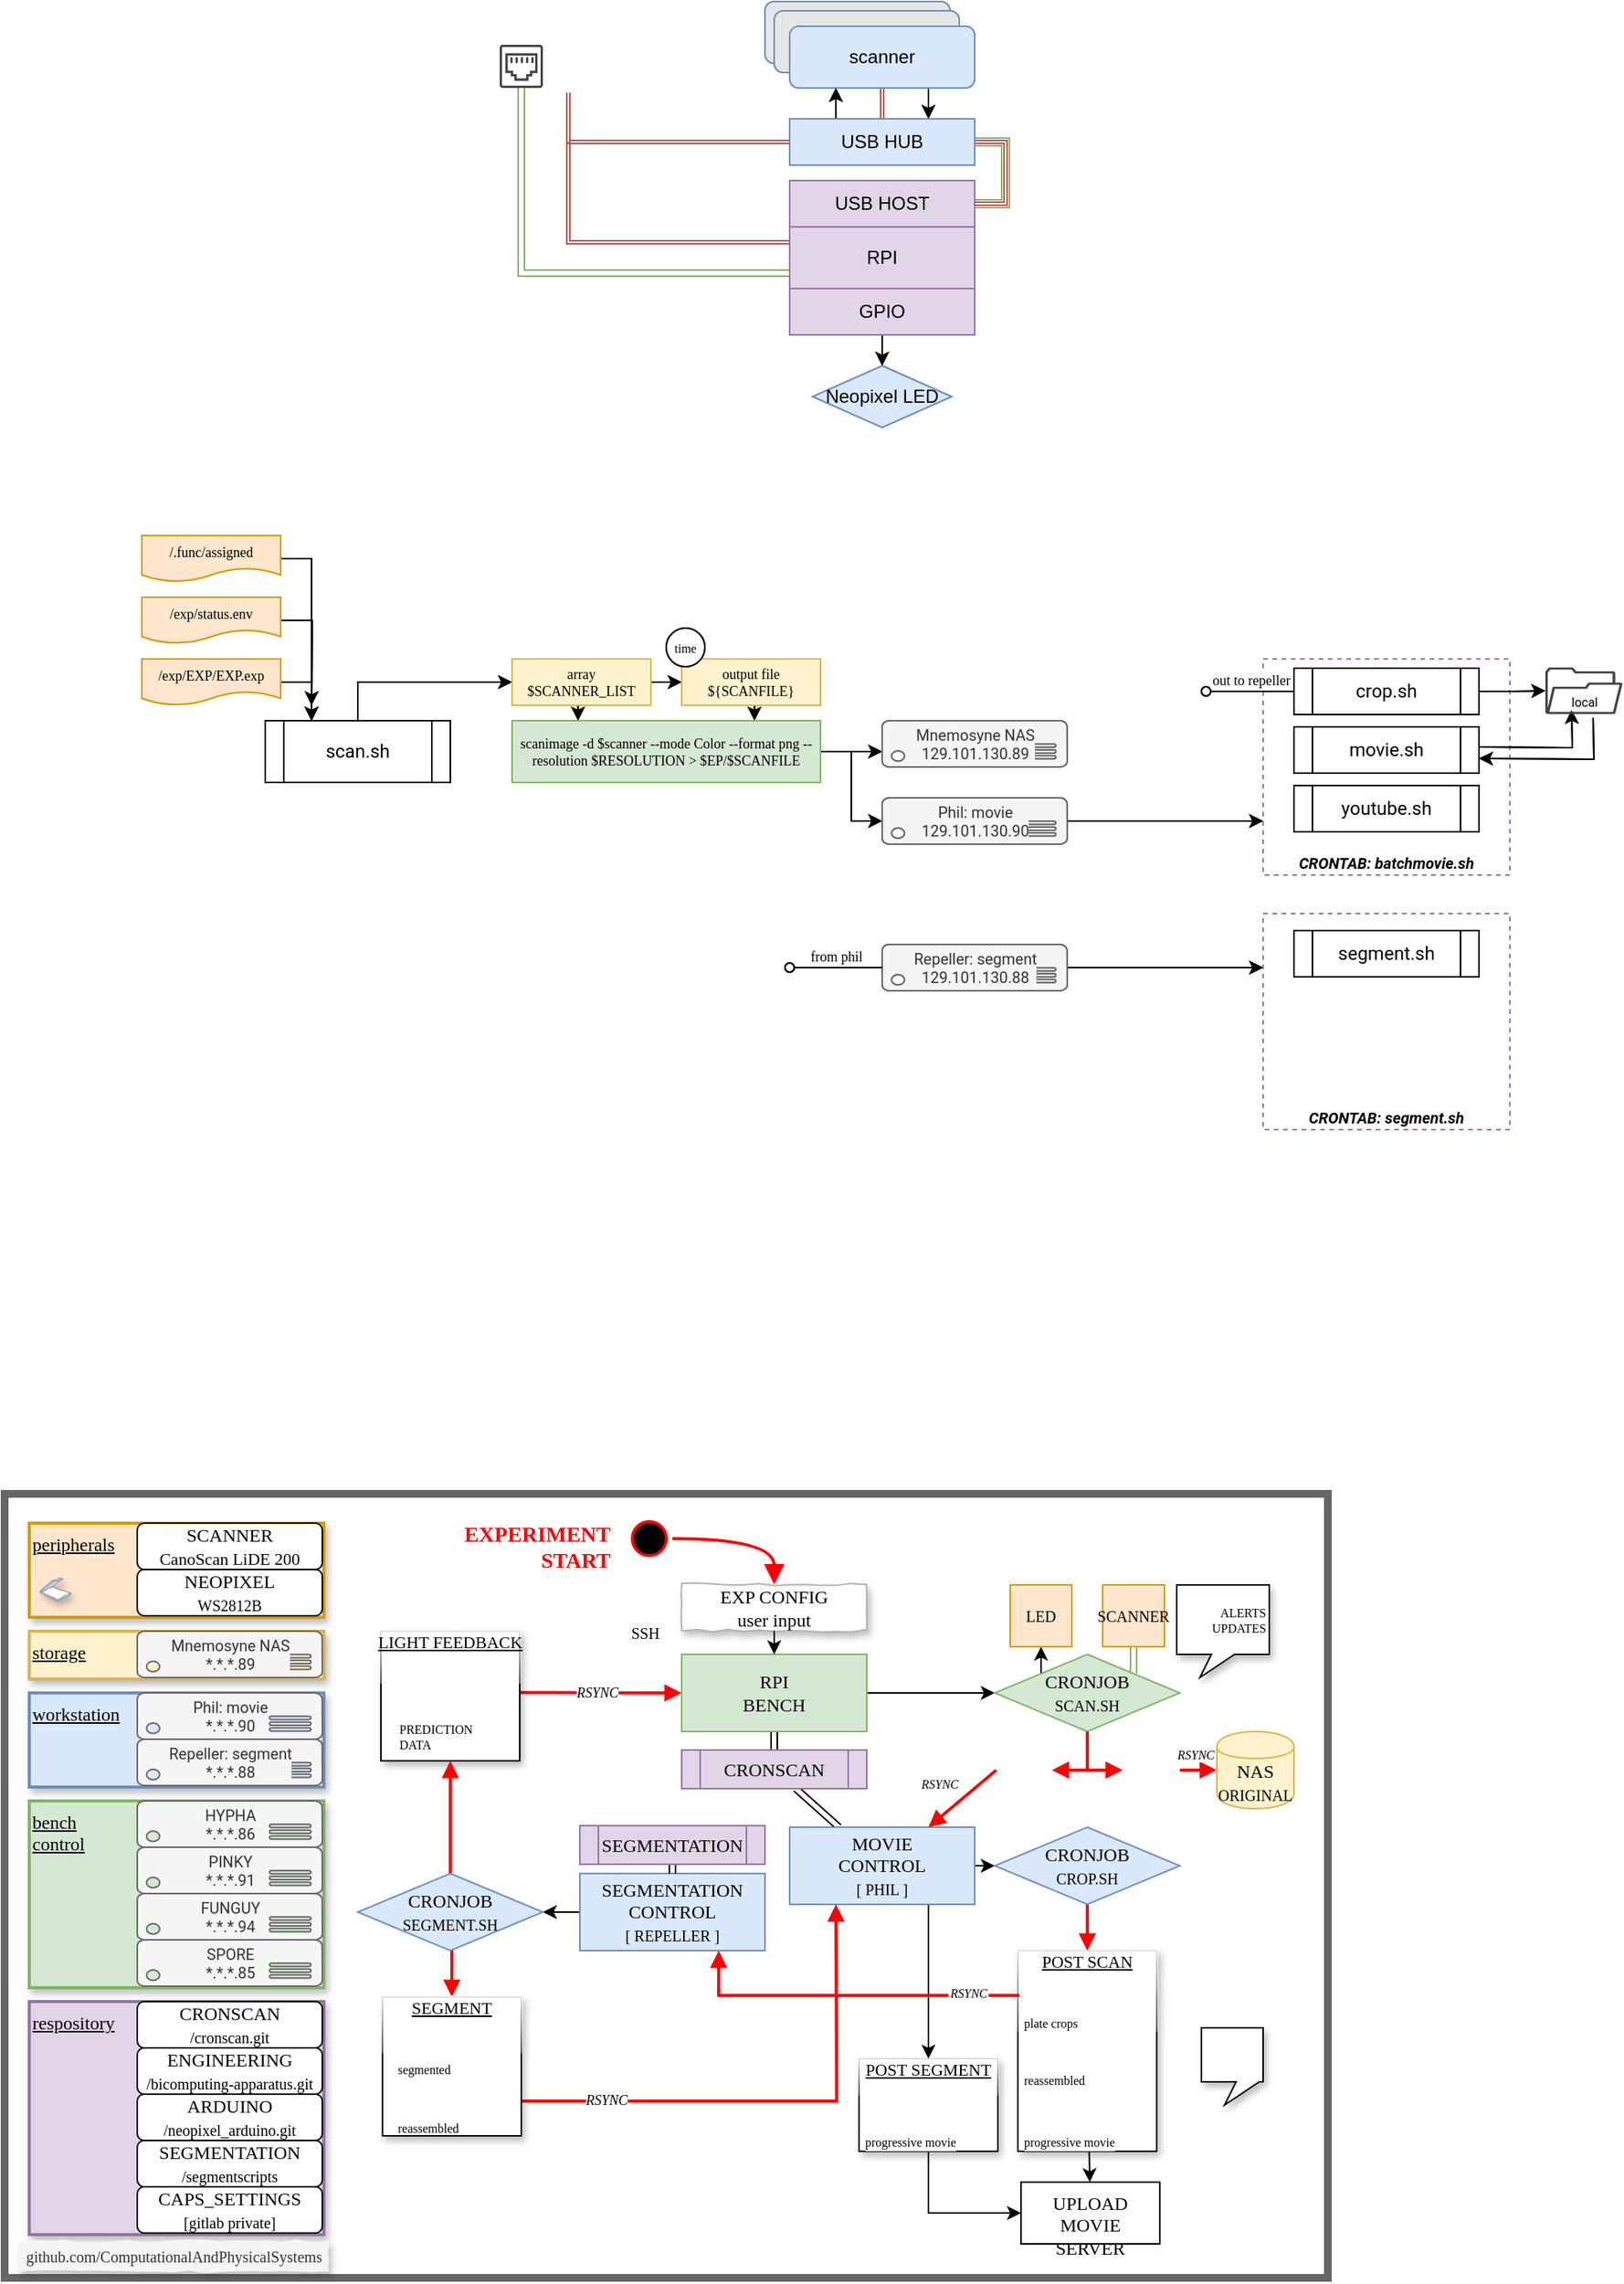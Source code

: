 <mxfile version="13.0.1" type="google"><diagram id="C5RBs43oDa-KdzZeNtuy" name="Page-1"><mxGraphModel dx="1052" dy="733" grid="1" gridSize="10" guides="1" tooltips="1" connect="1" arrows="1" fold="1" page="1" pageScale="1" pageWidth="827" pageHeight="1169" math="0" shadow="0" extFonts="Roboto^https://fonts.googleapis.com/css?family=Roboto|Work sans^https://fonts.googleapis.com/css?family=Work+sans"><root><mxCell id="WIyWlLk6GJQsqaUBKTNV-0"/><mxCell id="WIyWlLk6GJQsqaUBKTNV-1" value="CRONFLOW BG" style="" parent="WIyWlLk6GJQsqaUBKTNV-0"/><mxCell id="682hTC7ePXrietDNeLye-471" value="" style="rounded=0;whiteSpace=wrap;html=1;shadow=0;glass=0;comic=0;labelBackgroundColor=none;strokeWidth=3;fontFamily=Lucida Console;fontSize=9;align=right;" vertex="1" parent="WIyWlLk6GJQsqaUBKTNV-1"><mxGeometry x="10" y="1180" width="860" height="510" as="geometry"/></mxCell><mxCell id="682hTC7ePXrietDNeLye-464" value="" style="verticalLabelPosition=bottom;verticalAlign=top;html=1;shape=mxgraph.basic.frame;dx=2;rounded=0;shadow=0;glass=0;comic=0;labelBackgroundColor=#ffffff;strokeColor=#666666;strokeWidth=3;fillColor=none;fontFamily=Lucida Console;fontSize=11;align=center;fontColor=#333333;gradientColor=none;gradientDirection=east;" vertex="1" parent="WIyWlLk6GJQsqaUBKTNV-1"><mxGeometry x="10" y="1180" width="860" height="510" as="geometry"/></mxCell><mxCell id="682hTC7ePXrietDNeLye-329" value="CRONFLOW DIAG" style="" parent="WIyWlLk6GJQsqaUBKTNV-0"/><mxCell id="682hTC7ePXrietDNeLye-383" style="edgeStyle=orthogonalEdgeStyle;rounded=0;comic=0;orthogonalLoop=1;jettySize=auto;html=1;exitX=1;exitY=0.5;exitDx=0;exitDy=0;shadow=0;labelBackgroundColor=#ffffff;endArrow=block;endFill=1;strokeWidth=2;fontFamily=Lucida Console;fontSize=8;fontColor=none;fillColor=#f8cecc;strokeColor=#FF0000;entryX=0;entryY=0.5;entryDx=0;entryDy=0;" edge="1" parent="682hTC7ePXrietDNeLye-329" source="682hTC7ePXrietDNeLye-459" target="682hTC7ePXrietDNeLye-406"><mxGeometry relative="1" as="geometry"><mxPoint x="370" y="1310" as="targetPoint"/></mxGeometry></mxCell><mxCell id="682hTC7ePXrietDNeLye-384" value="RSYNC" style="edgeLabel;html=1;align=center;verticalAlign=middle;resizable=0;points=[];fontSize=9;fontFamily=Lucida Console;fontColor=#030303;fontStyle=2" vertex="1" connectable="0" parent="682hTC7ePXrietDNeLye-383"><mxGeometry x="0.313" relative="1" as="geometry"><mxPoint as="offset"/></mxGeometry></mxCell><mxCell id="682hTC7ePXrietDNeLye-385" value="LIGHT FEEDBACK" style="rounded=0;whiteSpace=wrap;html=1;strokeWidth=1;verticalAlign=top;align=center;fontFamily=Lucida Console;shadow=1;fontStyle=4;comic=0;strokeColor=#000000;glass=1;fontSize=11;spacing=-4;" vertex="1" parent="682hTC7ePXrietDNeLye-329"><mxGeometry x="255" y="1270" width="90" height="84" as="geometry"/></mxCell><mxCell id="682hTC7ePXrietDNeLye-386" style="edgeStyle=orthogonalEdgeStyle;rounded=0;comic=0;orthogonalLoop=1;jettySize=auto;html=1;exitX=0.5;exitY=1;exitDx=0;exitDy=0;entryX=0;entryY=0.5;entryDx=0;entryDy=0;shadow=0;labelBackgroundColor=#ffffff;endArrow=classic;endFill=1;strokeWidth=1;fontFamily=Lucida Console;fontSize=11;fontColor=none;" edge="1" parent="682hTC7ePXrietDNeLye-329" source="682hTC7ePXrietDNeLye-387" target="682hTC7ePXrietDNeLye-392"><mxGeometry relative="1" as="geometry"/></mxCell><mxCell id="682hTC7ePXrietDNeLye-387" value="&lt;font style=&quot;font-size: 11px&quot;&gt;POST SEGMENT&lt;/font&gt;" style="rounded=0;whiteSpace=wrap;html=1;strokeWidth=1;verticalAlign=top;align=center;fontFamily=Lucida Console;shadow=1;fontStyle=4;comic=0;strokeColor=#000000;glass=1;spacingBottom=0;spacing=-4;fontSize=11;" vertex="1" parent="682hTC7ePXrietDNeLye-329"><mxGeometry x="565" y="1547" width="90" height="60" as="geometry"/></mxCell><mxCell id="682hTC7ePXrietDNeLye-388" value="" style="whiteSpace=wrap;html=1;shape=mxgraph.basic.rectCallout;dx=30;dy=15;boundedLbl=1;rounded=0;shadow=1;glass=1;comic=0;labelBackgroundColor=none;strokeWidth=1;fontFamily=Lucida Console;fontSize=8;align=right;" vertex="1" parent="682hTC7ePXrietDNeLye-329"><mxGeometry x="787" y="1527" width="40" height="50" as="geometry"/></mxCell><mxCell id="682hTC7ePXrietDNeLye-389" value="EXP CONFIG&lt;br&gt;user input" style="rounded=0;whiteSpace=wrap;html=1;comic=1;shadow=1;strokeColor=#B3B3B3;fontFamily=Lucida Console;" vertex="1" parent="682hTC7ePXrietDNeLye-329"><mxGeometry x="450" y="1239.75" width="120" height="30" as="geometry"/></mxCell><mxCell id="682hTC7ePXrietDNeLye-390" value="" style="edgeStyle=none;rounded=0;comic=0;orthogonalLoop=1;jettySize=auto;html=1;shadow=0;labelBackgroundColor=#ffffff;endArrow=classic;endFill=1;strokeWidth=1;fontFamily=Lucida Console;fontSize=8;fontColor=#000000;" edge="1" parent="682hTC7ePXrietDNeLye-329" source="682hTC7ePXrietDNeLye-391" target="682hTC7ePXrietDNeLye-392"><mxGeometry relative="1" as="geometry"/></mxCell><mxCell id="682hTC7ePXrietDNeLye-391" value="POST SCAN" style="rounded=0;whiteSpace=wrap;html=1;strokeWidth=1;verticalAlign=top;align=center;fontFamily=Lucida Console;shadow=1;fontStyle=4;comic=0;strokeColor=#000000;glass=1;spacingBottom=0;spacing=-4;fontSize=11;" vertex="1" parent="682hTC7ePXrietDNeLye-329"><mxGeometry x="668" y="1477" width="90" height="130" as="geometry"/></mxCell><mxCell id="682hTC7ePXrietDNeLye-392" value="UPLOAD MOVIE &lt;br&gt;SERVER" style="rounded=0;whiteSpace=wrap;html=1;strokeWidth=1;verticalAlign=top;align=center;fontFamily=Lucida Console;shadow=0;fontStyle=0;comic=0;strokeColor=#000000;glass=0;" vertex="1" parent="682hTC7ePXrietDNeLye-329"><mxGeometry x="670" y="1627" width="90" height="40" as="geometry"/></mxCell><mxCell id="682hTC7ePXrietDNeLye-393" value="bench&lt;br&gt;control" style="rounded=0;whiteSpace=wrap;html=1;fillColor=#d5e8d4;strokeColor=#82b366;strokeWidth=2;verticalAlign=top;align=left;fontFamily=Work sans;shadow=1;fontStyle=4" vertex="1" parent="682hTC7ePXrietDNeLye-329"><mxGeometry x="27" y="1380" width="191" height="121" as="geometry"/></mxCell><mxCell id="682hTC7ePXrietDNeLye-394" value="storage" style="rounded=0;whiteSpace=wrap;html=1;fillColor=#fff2cc;strokeColor=#d6b656;strokeWidth=2;verticalAlign=top;align=left;fontFamily=Work sans;shadow=1;fontStyle=4" vertex="1" parent="682hTC7ePXrietDNeLye-329"><mxGeometry x="27" y="1270" width="191" height="31" as="geometry"/></mxCell><mxCell id="682hTC7ePXrietDNeLye-395" value="workstation" style="rounded=0;whiteSpace=wrap;html=1;fillColor=#dae8fc;strokeColor=#6c8ebf;strokeWidth=2;verticalAlign=top;align=left;fontFamily=Work sans;shadow=1;fontStyle=4" vertex="1" parent="682hTC7ePXrietDNeLye-329"><mxGeometry x="27" y="1310" width="191" height="61" as="geometry"/></mxCell><mxCell id="682hTC7ePXrietDNeLye-396" value="" style="rounded=0;orthogonalLoop=1;jettySize=auto;html=1;entryX=0;entryY=0.25;entryDx=0;entryDy=0;strokeColor=none;fontFamily=Lucida Console;" edge="1" parent="682hTC7ePXrietDNeLye-329" source="682hTC7ePXrietDNeLye-389" target="682hTC7ePXrietDNeLye-400"><mxGeometry relative="1" as="geometry"/></mxCell><mxCell id="682hTC7ePXrietDNeLye-397" value="" style="edgeStyle=orthogonalEdgeStyle;rounded=0;orthogonalLoop=1;jettySize=auto;html=1;fontFamily=Lucida Console;fontSize=10;shape=link;" edge="1" parent="682hTC7ePXrietDNeLye-329" source="682hTC7ePXrietDNeLye-400" target="682hTC7ePXrietDNeLye-406"><mxGeometry relative="1" as="geometry"/></mxCell><mxCell id="682hTC7ePXrietDNeLye-398" style="rounded=0;orthogonalLoop=1;jettySize=auto;html=1;exitX=1;exitY=0.5;exitDx=0;exitDy=0;entryX=0;entryY=0.5;entryDx=0;entryDy=0;endArrow=classic;endFill=1;fontFamily=Lucida Console;fontSize=10;" edge="1" parent="682hTC7ePXrietDNeLye-329" source="682hTC7ePXrietDNeLye-406" target="682hTC7ePXrietDNeLye-410"><mxGeometry relative="1" as="geometry"/></mxCell><mxCell id="682hTC7ePXrietDNeLye-399" value="" style="edgeStyle=none;shape=link;rounded=0;orthogonalLoop=1;jettySize=auto;html=1;endArrow=classic;endFill=1;fontFamily=Lucida Console;fontSize=10;" edge="1" parent="682hTC7ePXrietDNeLye-329" source="682hTC7ePXrietDNeLye-400" target="682hTC7ePXrietDNeLye-403"><mxGeometry relative="1" as="geometry"/></mxCell><mxCell id="682hTC7ePXrietDNeLye-400" value="CRONSCAN" style="shape=process;whiteSpace=wrap;html=1;backgroundOutline=1;fontFamily=Lucida Console;fontSize=12;align=center;strokeColor=#9673a6;fillColor=#e1d5e7;" vertex="1" parent="682hTC7ePXrietDNeLye-329"><mxGeometry x="450" y="1347" width="120" height="25" as="geometry"/></mxCell><mxCell id="682hTC7ePXrietDNeLye-401" style="edgeStyle=none;rounded=0;comic=0;orthogonalLoop=1;jettySize=auto;html=1;exitX=1;exitY=0.5;exitDx=0;exitDy=0;entryX=0;entryY=0.5;entryDx=0;entryDy=0;shadow=0;labelBackgroundColor=#ffffff;endArrow=classic;endFill=1;strokeWidth=1;fontFamily=Lucida Console;fontSize=8;" edge="1" parent="682hTC7ePXrietDNeLye-329" source="682hTC7ePXrietDNeLye-403" target="682hTC7ePXrietDNeLye-443"><mxGeometry relative="1" as="geometry"/></mxCell><mxCell id="682hTC7ePXrietDNeLye-402" style="edgeStyle=orthogonalEdgeStyle;rounded=0;comic=0;orthogonalLoop=1;jettySize=auto;html=1;exitX=0.75;exitY=1;exitDx=0;exitDy=0;entryX=0.5;entryY=0;entryDx=0;entryDy=0;shadow=0;labelBackgroundColor=#ffffff;endArrow=classic;endFill=1;strokeWidth=1;fontFamily=Lucida Console;fontSize=8;fontColor=none;" edge="1" parent="682hTC7ePXrietDNeLye-329" source="682hTC7ePXrietDNeLye-403" target="682hTC7ePXrietDNeLye-387"><mxGeometry relative="1" as="geometry"><mxPoint x="607" y="1483" as="targetPoint"/></mxGeometry></mxCell><mxCell id="682hTC7ePXrietDNeLye-403" value="MOVIE &lt;br&gt;CONTROL&lt;br&gt;&lt;font style=&quot;font-size: 10px&quot;&gt;[ PHIL ]&lt;/font&gt;" style="rounded=0;whiteSpace=wrap;html=1;fontFamily=Lucida Console;fontSize=12;align=center;strokeColor=#6c8ebf;fillColor=#dae8fc;" vertex="1" parent="682hTC7ePXrietDNeLye-329"><mxGeometry x="520" y="1397" width="120" height="50" as="geometry"/></mxCell><mxCell id="682hTC7ePXrietDNeLye-404" style="edgeStyle=none;rounded=0;orthogonalLoop=1;jettySize=auto;html=1;exitX=0;exitY=0.5;exitDx=0;exitDy=0;entryX=1;entryY=0.5;entryDx=0;entryDy=0;endArrow=classic;endFill=1;fontFamily=Lucida Console;fontSize=10;" edge="1" parent="682hTC7ePXrietDNeLye-329" source="682hTC7ePXrietDNeLye-405" target="682hTC7ePXrietDNeLye-440"><mxGeometry relative="1" as="geometry"/></mxCell><mxCell id="682hTC7ePXrietDNeLye-405" value="SEGMENTATION&lt;br&gt;&lt;div&gt;CONTROL&lt;/div&gt;&lt;div&gt;&lt;font style=&quot;font-size: 10px&quot;&gt;[ REPELLER ]&lt;/font&gt;&lt;br&gt;&lt;/div&gt;" style="rounded=0;whiteSpace=wrap;html=1;fontFamily=Lucida Console;fontSize=12;align=center;strokeColor=#6c8ebf;fillColor=#dae8fc;" vertex="1" parent="682hTC7ePXrietDNeLye-329"><mxGeometry x="384" y="1427" width="120" height="50" as="geometry"/></mxCell><mxCell id="682hTC7ePXrietDNeLye-406" value="RPI&lt;br&gt;BENCH" style="rounded=0;whiteSpace=wrap;html=1;fontFamily=Lucida Console;fontSize=12;fontColor=#000000;align=center;strokeColor=#82b366;fillColor=#d5e8d4;" vertex="1" parent="682hTC7ePXrietDNeLye-329"><mxGeometry x="450" y="1285" width="120" height="50" as="geometry"/></mxCell><mxCell id="682hTC7ePXrietDNeLye-407" style="rounded=0;orthogonalLoop=1;jettySize=auto;html=1;exitX=0;exitY=0;exitDx=0;exitDy=0;entryX=0.5;entryY=1;entryDx=0;entryDy=0;fontFamily=Lucida Console;" edge="1" parent="682hTC7ePXrietDNeLye-329" source="682hTC7ePXrietDNeLye-410" target="682hTC7ePXrietDNeLye-413"><mxGeometry relative="1" as="geometry"><mxPoint x="845" y="1315" as="sourcePoint"/></mxGeometry></mxCell><mxCell id="682hTC7ePXrietDNeLye-408" style="edgeStyle=none;rounded=0;orthogonalLoop=1;jettySize=auto;html=1;exitX=1;exitY=0;exitDx=0;exitDy=0;entryX=0.5;entryY=1;entryDx=0;entryDy=0;labelBackgroundColor=#ffffff;endArrow=oval;endFill=0;fontFamily=Lucida Console;fontSize=10;shape=link;fillColor=#d5e8d4;strokeColor=#82b366;" edge="1" parent="682hTC7ePXrietDNeLye-329" source="682hTC7ePXrietDNeLye-410" target="682hTC7ePXrietDNeLye-412"><mxGeometry relative="1" as="geometry"/></mxCell><mxCell id="682hTC7ePXrietDNeLye-409" style="edgeStyle=elbowEdgeStyle;rounded=0;comic=0;orthogonalLoop=1;jettySize=auto;html=1;exitX=0.5;exitY=1;exitDx=0;exitDy=0;shadow=0;labelBackgroundColor=#ffffff;endArrow=block;endFill=1;strokeWidth=2;fontFamily=Lucida Console;fontSize=11;fontColor=none;fillColor=#f8cecc;strokeColor=#FF0000;" edge="1" parent="682hTC7ePXrietDNeLye-329" source="682hTC7ePXrietDNeLye-410"><mxGeometry relative="1" as="geometry"><mxPoint x="690" y="1360" as="targetPoint"/><Array as="points"><mxPoint x="713" y="1350"/></Array></mxGeometry></mxCell><mxCell id="682hTC7ePXrietDNeLye-410" value="CRONJOB&lt;br&gt;&lt;font style=&quot;font-size: 10px&quot;&gt;SCAN.SH&lt;/font&gt;" style="rhombus;whiteSpace=wrap;html=1;fontFamily=Lucida Console;fontSize=12;fontColor=#000000;align=center;strokeColor=#82b366;fillColor=#d5e8d4;rounded=0;" vertex="1" parent="682hTC7ePXrietDNeLye-329"><mxGeometry x="653" y="1285" width="120" height="50" as="geometry"/></mxCell><mxCell id="682hTC7ePXrietDNeLye-411" value="RSYNC" style="edgeStyle=none;rounded=0;orthogonalLoop=1;jettySize=auto;html=1;exitX=1;exitY=0.5;exitDx=0;exitDy=0;entryX=0;entryY=0.5;entryDx=0;entryDy=0;endArrow=block;endFill=1;fontFamily=Lucida Console;fontSize=8;labelBackgroundColor=#ffffff;strokeWidth=2;comic=0;fontStyle=2;fillColor=#f8cecc;strokeColor=#FF0000;" edge="1" parent="682hTC7ePXrietDNeLye-329" source="682hTC7ePXrietDNeLye-446" target="682hTC7ePXrietDNeLye-416"><mxGeometry x="-0.176" y="10" relative="1" as="geometry"><mxPoint x="760" y="1360" as="sourcePoint"/><mxPoint as="offset"/></mxGeometry></mxCell><mxCell id="682hTC7ePXrietDNeLye-412" value="SCANNER" style="rounded=0;whiteSpace=wrap;html=1;fillColor=#ffe6cc;strokeColor=#d79b00;fontFamily=Lucida Console;align=center;fontSize=10;" vertex="1" parent="682hTC7ePXrietDNeLye-329"><mxGeometry x="723" y="1240" width="40" height="40" as="geometry"/></mxCell><mxCell id="682hTC7ePXrietDNeLye-413" value="LED" style="rounded=0;whiteSpace=wrap;html=1;fillColor=#ffe6cc;strokeColor=#d79b00;fontFamily=Lucida Console;fontSize=10;" vertex="1" parent="682hTC7ePXrietDNeLye-329"><mxGeometry x="663" y="1240" width="40" height="40" as="geometry"/></mxCell><mxCell id="682hTC7ePXrietDNeLye-414" value="Mnemosyne NAS&lt;br&gt;*.*.*.89" style="verticalLabelPosition=middle;html=1;verticalAlign=middle;align=center;strokeColor=#666666;fillColor=#f5f5f5;shape=mxgraph.azure.server;shadow=0;fontFamily=Roboto;fontSize=10;fontColor=#333333;labelPosition=center;labelBackgroundColor=#F5F5F5;" vertex="1" parent="682hTC7ePXrietDNeLye-329"><mxGeometry x="97" y="1270" width="120" height="30" as="geometry"/></mxCell><mxCell id="682hTC7ePXrietDNeLye-415" value="Phil: movie&lt;br&gt;*.*.*.90" style="verticalLabelPosition=middle;html=1;verticalAlign=middle;align=center;strokeColor=#666666;fillColor=#f5f5f5;shape=mxgraph.azure.server;shadow=0;fontFamily=Roboto;fontSize=10;fontColor=#333333;labelPosition=center;labelBackgroundColor=#F5F5F5;" vertex="1" parent="682hTC7ePXrietDNeLye-329"><mxGeometry x="97" y="1310" width="120" height="30" as="geometry"/></mxCell><mxCell id="682hTC7ePXrietDNeLye-416" value="&lt;font style=&quot;font-size: 12px&quot;&gt;NAS &lt;font style=&quot;font-size: 10px&quot;&gt;ORIGINAL&lt;/font&gt;&lt;/font&gt;" style="shape=cylinder;whiteSpace=wrap;html=1;boundedLbl=1;backgroundOutline=1;fontFamily=Lucida Console;fontSize=10;align=center;strokeColor=#d6b656;fillColor=#fff2cc;verticalAlign=middle;" vertex="1" parent="682hTC7ePXrietDNeLye-329"><mxGeometry x="797" y="1335" width="50" height="50" as="geometry"/></mxCell><mxCell id="682hTC7ePXrietDNeLye-417" value="Repeller: segment&lt;br&gt;*.*.*.88" style="verticalLabelPosition=middle;html=1;verticalAlign=middle;align=center;strokeColor=#666666;fillColor=#f5f5f5;shape=mxgraph.azure.server;shadow=0;fontFamily=Roboto;fontSize=10;fontColor=#333333;labelPosition=center;labelBackgroundColor=#F5F5F5;" vertex="1" parent="682hTC7ePXrietDNeLye-329"><mxGeometry x="97" y="1340" width="120" height="30" as="geometry"/></mxCell><mxCell id="682hTC7ePXrietDNeLye-418" value="HYPHA&lt;br&gt;*.*.*.86" style="verticalLabelPosition=middle;html=1;verticalAlign=middle;align=center;strokeColor=#666666;fillColor=#f5f5f5;shape=mxgraph.azure.server;shadow=0;fontFamily=Roboto;fontSize=10;fontColor=#333333;labelPosition=center;labelBackgroundColor=#F5F5F5;" vertex="1" parent="682hTC7ePXrietDNeLye-329"><mxGeometry x="97" y="1380" width="120" height="30" as="geometry"/></mxCell><mxCell id="682hTC7ePXrietDNeLye-419" value="PINKY&lt;br&gt;&lt;div&gt;*.*.*.91&lt;/div&gt;" style="verticalLabelPosition=middle;html=1;verticalAlign=middle;align=center;strokeColor=#666666;fillColor=#f5f5f5;shape=mxgraph.azure.server;shadow=0;fontFamily=Roboto;fontSize=10;fontColor=#333333;labelPosition=center;labelBackgroundColor=#F5F5F5;" vertex="1" parent="682hTC7ePXrietDNeLye-329"><mxGeometry x="97" y="1410" width="120" height="30" as="geometry"/></mxCell><mxCell id="682hTC7ePXrietDNeLye-420" value="FUNGUY&lt;br&gt;*.*.*.94" style="verticalLabelPosition=middle;html=1;verticalAlign=middle;align=center;strokeColor=#666666;fillColor=#f5f5f5;shape=mxgraph.azure.server;shadow=0;fontFamily=Roboto;fontSize=10;fontColor=#333333;labelPosition=center;labelBackgroundColor=#F5F5F5;" vertex="1" parent="682hTC7ePXrietDNeLye-329"><mxGeometry x="97" y="1440" width="120" height="30" as="geometry"/></mxCell><mxCell id="682hTC7ePXrietDNeLye-421" value="SPORE&lt;br&gt;*.*.*.85" style="verticalLabelPosition=middle;html=1;verticalAlign=middle;align=center;strokeColor=#666666;fillColor=#f5f5f5;shape=mxgraph.azure.server;shadow=0;fontFamily=Roboto;fontSize=10;fontColor=#333333;labelPosition=center;labelBackgroundColor=#F5F5F5;" vertex="1" parent="682hTC7ePXrietDNeLye-329"><mxGeometry x="97" y="1470" width="120" height="30" as="geometry"/></mxCell><mxCell id="682hTC7ePXrietDNeLye-422" value="" style="shape=image;html=1;verticalAlign=top;verticalLabelPosition=bottom;labelBackgroundColor=#ffffff;imageAspect=0;aspect=fixed;image=https://cdn3.iconfinder.com/data/icons/logos-and-brands-adobe/512/272_Raspberry_Pi-128.png;fillColor=#E6E6E6;" vertex="1" parent="682hTC7ePXrietDNeLye-329"><mxGeometry x="33" y="1460" width="30" height="30" as="geometry"/></mxCell><mxCell id="682hTC7ePXrietDNeLye-423" value="" style="shape=image;html=1;verticalAlign=top;verticalLabelPosition=bottom;labelBackgroundColor=#ffffff;imageAspect=0;aspect=fixed;image=https://cdn0.iconfinder.com/data/icons/flat-round-system/512/ubuntu-128.png;fillColor=#E6E6E6;" vertex="1" parent="682hTC7ePXrietDNeLye-329"><mxGeometry x="33" y="1346" width="18" height="18" as="geometry"/></mxCell><mxCell id="682hTC7ePXrietDNeLye-424" value="" style="shape=image;html=1;verticalAlign=top;verticalLabelPosition=bottom;labelBackgroundColor=#ffffff;imageAspect=0;aspect=fixed;image=https://cdn2.iconfinder.com/data/icons/shiny-icon-set/64/icon-13.png;shadow=0;dashed=0;fontFamily=Helvetica;fontSize=12;fontColor=#000000;align=center;strokeColor=#6c8ebf;fillColor=#B3B3B3;" vertex="1" parent="682hTC7ePXrietDNeLye-329"><mxGeometry x="68" y="1270" width="28.0" height="28.0" as="geometry"/></mxCell><mxCell id="682hTC7ePXrietDNeLye-425" value="respository" style="rounded=0;whiteSpace=wrap;html=1;fillColor=#e1d5e7;strokeColor=#9673a6;strokeWidth=2;verticalAlign=top;align=left;fontFamily=Work sans;shadow=1;fontStyle=4" vertex="1" parent="682hTC7ePXrietDNeLye-329"><mxGeometry x="27" y="1510" width="191" height="151" as="geometry"/></mxCell><mxCell id="682hTC7ePXrietDNeLye-426" value="" style="shape=image;html=1;verticalAlign=top;verticalLabelPosition=bottom;labelBackgroundColor=#ffffff;imageAspect=0;aspect=fixed;image=https://cdn0.iconfinder.com/data/icons/octicons/1024/repo-forked-128.png;rounded=0;shadow=0;fillColor=#ffffff;fontFamily=Work sans;align=center;" vertex="1" parent="682hTC7ePXrietDNeLye-329"><mxGeometry x="37" y="1608" width="22" height="22" as="geometry"/></mxCell><mxCell id="682hTC7ePXrietDNeLye-427" value="CRONSCAN&lt;br&gt;&lt;font style=&quot;font-size: 10px&quot;&gt;/cronscan.git&lt;/font&gt;" style="rounded=1;whiteSpace=wrap;html=1;shadow=0;fillColor=#ffffff;fontFamily=Work sans;align=center;" vertex="1" parent="682hTC7ePXrietDNeLye-329"><mxGeometry x="97" y="1510" width="120" height="30" as="geometry"/></mxCell><mxCell id="682hTC7ePXrietDNeLye-428" value="SEGMENTATION&lt;br&gt;&lt;font style=&quot;font-size: 10px&quot;&gt;/segmentscripts&lt;br&gt;&lt;/font&gt;" style="rounded=1;whiteSpace=wrap;html=1;shadow=0;fillColor=#ffffff;fontFamily=Work sans;align=center;" vertex="1" parent="682hTC7ePXrietDNeLye-329"><mxGeometry x="97" y="1600" width="120" height="30" as="geometry"/></mxCell><mxCell id="682hTC7ePXrietDNeLye-429" value="ENGINEERING&lt;br&gt;&lt;font style=&quot;font-size: 10px&quot;&gt;/bicomputing-apparatus.git&lt;/font&gt;" style="rounded=1;whiteSpace=wrap;html=1;shadow=0;fillColor=#ffffff;fontFamily=Work sans;align=center;" vertex="1" parent="682hTC7ePXrietDNeLye-329"><mxGeometry x="97" y="1540" width="120" height="30" as="geometry"/></mxCell><mxCell id="682hTC7ePXrietDNeLye-430" value="ARDUINO&lt;br&gt;&lt;font style=&quot;font-size: 10px&quot;&gt;/neopixel_arduino.git&lt;/font&gt;" style="rounded=1;whiteSpace=wrap;html=1;shadow=0;fillColor=#ffffff;fontFamily=Work sans;align=center;" vertex="1" parent="682hTC7ePXrietDNeLye-329"><mxGeometry x="97" y="1570" width="120" height="30" as="geometry"/></mxCell><mxCell id="682hTC7ePXrietDNeLye-431" value="CAPS_SETTINGS&lt;br&gt;&lt;font style=&quot;font-size: 10px&quot;&gt;[gitlab private]&lt;/font&gt;" style="rounded=1;whiteSpace=wrap;html=1;shadow=0;fillColor=#ffffff;fontFamily=Work sans;align=center;" vertex="1" parent="682hTC7ePXrietDNeLye-329"><mxGeometry x="97" y="1630" width="120" height="30" as="geometry"/></mxCell><mxCell id="682hTC7ePXrietDNeLye-432" value="github.com/ComputationalAndPhysicalSystems" style="rounded=0;whiteSpace=wrap;html=1;shadow=1;labelBackgroundColor=none;fillColor=#f5f5f5;fontFamily=Work sans;fontSize=10;align=left;strokeColor=none;fontColor=#333333;comic=1;spacing=5;" vertex="1" parent="682hTC7ePXrietDNeLye-329"><mxGeometry x="20" y="1665" width="201" height="20" as="geometry"/></mxCell><mxCell id="682hTC7ePXrietDNeLye-433" value="peripherals" style="rounded=0;whiteSpace=wrap;html=1;fillColor=#ffe6cc;strokeColor=#d79b00;strokeWidth=2;verticalAlign=top;align=left;fontFamily=Work sans;shadow=1;fontStyle=4" vertex="1" parent="682hTC7ePXrietDNeLye-329"><mxGeometry x="27" y="1200" width="191" height="61" as="geometry"/></mxCell><mxCell id="682hTC7ePXrietDNeLye-434" value="" style="fontColor=#0066CC;verticalAlign=top;verticalLabelPosition=bottom;labelPosition=center;align=center;html=1;outlineConnect=0;fillColor=#CCCCCC;strokeColor=#6881B3;gradientColor=none;gradientDirection=north;strokeWidth=2;shape=mxgraph.networks.scanner;rounded=0;shadow=1;comic=1;labelBackgroundColor=none;aspect=fixed;" vertex="1" parent="682hTC7ePXrietDNeLye-329"><mxGeometry x="34" y="1235.5" width="20" height="15" as="geometry"/></mxCell><mxCell id="682hTC7ePXrietDNeLye-435" value="" style="shape=image;html=1;verticalAlign=top;verticalLabelPosition=bottom;labelBackgroundColor=#ffffff;imageAspect=0;aspect=fixed;image=https://cdn2.iconfinder.com/data/icons/fatcow/32x32/led.png;rounded=0;shadow=1;comic=1;fillColor=#ffffff;fontFamily=Work sans;fontSize=10;align=left;imageBackground=none;" vertex="1" parent="682hTC7ePXrietDNeLye-329"><mxGeometry x="68" y="1235" width="20" height="20" as="geometry"/></mxCell><mxCell id="682hTC7ePXrietDNeLye-436" value="SCANNER&lt;br&gt;&lt;font style=&quot;font-size: 11px&quot;&gt;&lt;span&gt;CanoScan LiDE 200&lt;/span&gt;&lt;/font&gt;" style="rounded=1;whiteSpace=wrap;html=1;shadow=0;fillColor=#ffffff;fontFamily=Work sans;align=center;" vertex="1" parent="682hTC7ePXrietDNeLye-329"><mxGeometry x="97" y="1200" width="120" height="30" as="geometry"/></mxCell><mxCell id="682hTC7ePXrietDNeLye-437" value="&lt;div&gt;NEOPIXEL&lt;/div&gt;&lt;font style=&quot;font-size: 10px&quot;&gt;WS2812B&lt;/font&gt;" style="rounded=1;whiteSpace=wrap;html=1;shadow=0;fillColor=#ffffff;fontFamily=Work sans;align=center;" vertex="1" parent="682hTC7ePXrietDNeLye-329"><mxGeometry x="97" y="1230" width="120" height="30" as="geometry"/></mxCell><mxCell id="682hTC7ePXrietDNeLye-438" style="edgeStyle=orthogonalEdgeStyle;rounded=0;comic=0;orthogonalLoop=1;jettySize=auto;html=1;exitX=0.5;exitY=1;exitDx=0;exitDy=0;entryX=0.5;entryY=0;entryDx=0;entryDy=0;shadow=0;labelBackgroundColor=#ffffff;endArrow=block;endFill=1;strokeWidth=2;fontFamily=Lucida Console;fontSize=8;fontColor=none;fillColor=#f8cecc;strokeColor=#FF0000;" edge="1" parent="682hTC7ePXrietDNeLye-329" source="682hTC7ePXrietDNeLye-440" target="682hTC7ePXrietDNeLye-456"><mxGeometry relative="1" as="geometry"/></mxCell><mxCell id="682hTC7ePXrietDNeLye-439" style="edgeStyle=orthogonalEdgeStyle;rounded=0;comic=0;orthogonalLoop=1;jettySize=auto;html=1;exitX=0.5;exitY=0;exitDx=0;exitDy=0;entryX=0.5;entryY=1;entryDx=0;entryDy=0;shadow=0;labelBackgroundColor=#ffffff;endArrow=block;endFill=1;strokeWidth=2;fontFamily=Lucida Console;fontSize=8;fontColor=none;fillColor=#f8cecc;strokeColor=#FF0000;" edge="1" parent="682hTC7ePXrietDNeLye-329" source="682hTC7ePXrietDNeLye-440" target="682hTC7ePXrietDNeLye-385"><mxGeometry relative="1" as="geometry"/></mxCell><mxCell id="682hTC7ePXrietDNeLye-440" value="CRONJOB&lt;br&gt;&lt;font style=&quot;font-size: 10px&quot;&gt;SEGMENT.SH&lt;/font&gt;" style="rhombus;whiteSpace=wrap;html=1;fontFamily=Lucida Console;fontSize=12;align=center;strokeColor=#6c8ebf;fillColor=#dae8fc;rounded=0;" vertex="1" parent="682hTC7ePXrietDNeLye-329"><mxGeometry x="240" y="1427" width="120" height="50" as="geometry"/></mxCell><mxCell id="682hTC7ePXrietDNeLye-441" value="RSYNC" style="edgeStyle=none;rounded=0;orthogonalLoop=1;jettySize=auto;html=1;entryX=0.75;entryY=0;entryDx=0;entryDy=0;endArrow=block;endFill=1;fontFamily=Lucida Console;fontSize=8;exitX=0;exitY=0.5;exitDx=0;exitDy=0;comic=0;strokeWidth=2;fontStyle=2;fillColor=#f8cecc;strokeColor=#FF0000;" edge="1" parent="682hTC7ePXrietDNeLye-329" source="682hTC7ePXrietDNeLye-444" target="682hTC7ePXrietDNeLye-403"><mxGeometry x="0.171" y="-17" relative="1" as="geometry"><mxPoint x="660" y="1360" as="sourcePoint"/><mxPoint as="offset"/></mxGeometry></mxCell><mxCell id="682hTC7ePXrietDNeLye-442" style="edgeStyle=none;rounded=0;comic=0;orthogonalLoop=1;jettySize=auto;html=1;exitX=0.5;exitY=1;exitDx=0;exitDy=0;entryX=0.5;entryY=0;entryDx=0;entryDy=0;shadow=0;labelBackgroundColor=#ffffff;endArrow=block;endFill=1;strokeWidth=2;fontFamily=Lucida Console;fontSize=8;fontColor=#000000;fillColor=#f8cecc;strokeColor=#FF0000;" edge="1" parent="682hTC7ePXrietDNeLye-329" source="682hTC7ePXrietDNeLye-443" target="682hTC7ePXrietDNeLye-391"><mxGeometry relative="1" as="geometry"><mxPoint x="703" y="1477" as="sourcePoint"/></mxGeometry></mxCell><mxCell id="682hTC7ePXrietDNeLye-443" value="CRONJOB&lt;br&gt;&lt;font style=&quot;font-size: 10px&quot;&gt;CROP.SH&lt;/font&gt;" style="rhombus;whiteSpace=wrap;html=1;fontFamily=Lucida Console;fontSize=12;align=center;strokeColor=#6c8ebf;fillColor=#dae8fc;rounded=0;" vertex="1" parent="682hTC7ePXrietDNeLye-329"><mxGeometry x="653" y="1397" width="120" height="50" as="geometry"/></mxCell><mxCell id="682hTC7ePXrietDNeLye-444" value="" style="shape=image;html=1;verticalAlign=top;verticalLabelPosition=bottom;labelBackgroundColor=#ffffff;imageAspect=0;aspect=fixed;image=https://cdn3.iconfinder.com/data/icons/file-extension-names-vol-3-2/512/1-128.png;rounded=0;shadow=0;comic=1;strokeColor=#B3B3B3;fillColor=#ffffff;fontFamily=Lucida Console;fontSize=8;align=left;dashed=1;dashPattern=1 4;imageBorder=none;" vertex="1" parent="682hTC7ePXrietDNeLye-329"><mxGeometry x="654" y="1340" width="40" height="40" as="geometry"/></mxCell><mxCell id="682hTC7ePXrietDNeLye-445" value="progressive movie" style="shape=image;html=1;verticalAlign=top;verticalLabelPosition=bottom;labelBackgroundColor=#ffffff;imageAspect=0;aspect=fixed;image=https://cdn3.iconfinder.com/data/icons/file-extension-names-vol-3-2/512/19-128.png;rounded=0;shadow=0;comic=1;strokeColor=#B3B3B3;fillColor=#ffffff;fontFamily=Lucida Console;fontSize=8;align=left;spacingTop=-6;" vertex="1" parent="682hTC7ePXrietDNeLye-329"><mxGeometry x="670" y="1571" width="25" height="25" as="geometry"/></mxCell><mxCell id="682hTC7ePXrietDNeLye-446" value="" style="shape=image;html=1;verticalAlign=top;verticalLabelPosition=bottom;labelBackgroundColor=#ffffff;imageAspect=0;aspect=fixed;image=https://cdn3.iconfinder.com/data/icons/file-extension-names-vol-3-2/512/1-128.png;rounded=0;shadow=0;comic=1;strokeColor=#B3B3B3;fillColor=#ffffff;fontFamily=Lucida Console;fontSize=8;align=left;" vertex="1" parent="682hTC7ePXrietDNeLye-329"><mxGeometry x="733" y="1340" width="40" height="40" as="geometry"/></mxCell><mxCell id="682hTC7ePXrietDNeLye-447" value="plate crops" style="shape=image;verticalAlign=top;verticalLabelPosition=bottom;labelBackgroundColor=none;imageAspect=0;aspect=fixed;image=https://cdn3.iconfinder.com/data/icons/file-extension-names-vol-3-2/512/1-128.png;rounded=0;shadow=0;comic=1;strokeColor=#B3B3B3;fillColor=#ffffff;fontFamily=Lucida Console;fontSize=8;align=left;spacingTop=-6;labelBorderColor=none;fontColor=#000000;imageBackground=none;imageBorder=none;perimeterSpacing=1;strokeWidth=1;dashed=1;html=1;" vertex="1" parent="682hTC7ePXrietDNeLye-329"><mxGeometry x="670" y="1493.5" width="25" height="25" as="geometry"/></mxCell><mxCell id="682hTC7ePXrietDNeLye-448" value="&lt;div&gt;reassembled&lt;/div&gt;" style="shape=image;verticalAlign=top;verticalLabelPosition=bottom;labelBackgroundColor=none;imageAspect=0;aspect=fixed;image=https://cdn3.iconfinder.com/data/icons/file-extension-names-vol-3-2/512/1-128.png;rounded=0;shadow=0;comic=1;strokeColor=#B3B3B3;fillColor=#ffffff;fontFamily=Lucida Console;fontSize=8;align=left;spacingTop=-6;labelBorderColor=none;fontColor=#000000;imageBackground=none;imageBorder=none;perimeterSpacing=1;strokeWidth=1;dashed=1;html=1;" vertex="1" parent="682hTC7ePXrietDNeLye-329"><mxGeometry x="670" y="1531" width="25" height="25" as="geometry"/></mxCell><mxCell id="682hTC7ePXrietDNeLye-449" value="&lt;div&gt;ALERTS&lt;/div&gt;&lt;div&gt; UPDATES&lt;br&gt;&lt;/div&gt;" style="whiteSpace=wrap;html=1;shape=mxgraph.basic.rectCallout;dx=30;dy=15;boundedLbl=1;rounded=0;shadow=1;glass=1;comic=0;labelBackgroundColor=none;strokeWidth=1;fontFamily=Lucida Console;fontSize=8;align=right;" vertex="1" parent="682hTC7ePXrietDNeLye-329"><mxGeometry x="771" y="1240" width="60" height="60" as="geometry"/></mxCell><mxCell id="682hTC7ePXrietDNeLye-450" value="" style="shape=image;html=1;verticalAlign=top;verticalLabelPosition=bottom;labelBackgroundColor=#ffffff;imageAspect=0;aspect=fixed;image=https://cdn3.iconfinder.com/data/icons/social-network-30/512/social-08-128.png;rounded=0;shadow=1;glass=1;comic=0;strokeColor=#000000;strokeWidth=1;fillColor=none;fontFamily=Lucida Console;fontSize=8;fontColor=none;align=center;imageBackground=none;noLabel=1;" vertex="1" parent="682hTC7ePXrietDNeLye-329"><mxGeometry x="774" y="1251" width="20" height="20" as="geometry"/></mxCell><mxCell id="682hTC7ePXrietDNeLye-451" value="SSH" style="shape=image;html=1;verticalAlign=top;verticalLabelPosition=bottom;labelBackgroundColor=#ffffff;imageAspect=0;aspect=fixed;image=https://cdn3.iconfinder.com/data/icons/humano2/128x128/apps/guake.png;rounded=1;shadow=0;comic=0;fillColor=#ffffff;fontFamily=Lucida Console;fontSize=10;align=center;spacingTop=-12;" vertex="1" parent="682hTC7ePXrietDNeLye-329"><mxGeometry x="406" y="1230.5" width="40.5" height="40.5" as="geometry"/></mxCell><mxCell id="682hTC7ePXrietDNeLye-452" style="edgeStyle=none;rounded=0;orthogonalLoop=1;jettySize=auto;html=1;exitX=0.5;exitY=1;exitDx=0;exitDy=0;entryX=0.5;entryY=0;entryDx=0;entryDy=0;fontFamily=Lucida Console;" edge="1" parent="682hTC7ePXrietDNeLye-329" source="682hTC7ePXrietDNeLye-389" target="682hTC7ePXrietDNeLye-406"><mxGeometry relative="1" as="geometry"><mxPoint x="555" y="1215" as="sourcePoint"/><mxPoint x="450" y="1310" as="targetPoint"/></mxGeometry></mxCell><mxCell id="682hTC7ePXrietDNeLye-453" value="" style="shape=image;html=1;verticalAlign=top;verticalLabelPosition=bottom;labelBackgroundColor=#ffffff;imageAspect=0;aspect=fixed;image=https://cdn3.iconfinder.com/data/icons/social-network-30/512/social-08-128.png;rounded=0;shadow=1;glass=1;comic=0;strokeColor=#000000;strokeWidth=1;fillColor=none;fontFamily=Lucida Console;fontSize=8;fontColor=none;align=center;imageBackground=none;noLabel=1;" vertex="1" parent="682hTC7ePXrietDNeLye-329"><mxGeometry x="797" y="1533.5" width="20" height="20" as="geometry"/></mxCell><mxCell id="682hTC7ePXrietDNeLye-454" style="edgeStyle=orthogonalEdgeStyle;rounded=0;comic=0;orthogonalLoop=1;jettySize=auto;html=1;exitX=1;exitY=0.5;exitDx=0;exitDy=0;shadow=0;labelBackgroundColor=#ffffff;endArrow=block;endFill=1;strokeWidth=2;fontFamily=Lucida Console;fontSize=8;fontColor=none;fillColor=#f8cecc;strokeColor=#FF0000;" edge="1" parent="682hTC7ePXrietDNeLye-329" source="682hTC7ePXrietDNeLye-458"><mxGeometry relative="1" as="geometry"><mxPoint x="550" y="1447" as="targetPoint"/></mxGeometry></mxCell><mxCell id="682hTC7ePXrietDNeLye-455" value="&lt;i&gt;&lt;font style=&quot;font-size: 9px&quot;&gt;RSYNC&lt;/font&gt;&lt;/i&gt;" style="edgeLabel;html=1;align=center;verticalAlign=middle;resizable=0;points=[];fontSize=11;fontFamily=Lucida Console;fontColor=none;" vertex="1" connectable="0" parent="682hTC7ePXrietDNeLye-454"><mxGeometry x="-0.429" y="3" relative="1" as="geometry"><mxPoint y="1" as="offset"/></mxGeometry></mxCell><mxCell id="682hTC7ePXrietDNeLye-456" value="&lt;div style=&quot;font-size: 11px;&quot; align=&quot;center&quot;&gt;SEGMENT&lt;/div&gt;" style="rounded=0;whiteSpace=wrap;html=1;strokeWidth=1;verticalAlign=top;align=center;fontFamily=Lucida Console;shadow=1;fontStyle=4;comic=0;strokeColor=#000000;glass=1;spacing=-4;fontSize=11;" vertex="1" parent="682hTC7ePXrietDNeLye-329"><mxGeometry x="256" y="1507" width="90" height="90" as="geometry"/></mxCell><mxCell id="682hTC7ePXrietDNeLye-457" value="segmented" style="shape=image;verticalAlign=top;verticalLabelPosition=bottom;labelBackgroundColor=none;imageAspect=0;aspect=fixed;image=https://cdn3.iconfinder.com/data/icons/file-extension-names-vol-3-2/512/1-128.png;rounded=0;shadow=0;comic=1;strokeColor=#B3B3B3;fillColor=#ffffff;fontFamily=Lucida Console;fontSize=8;align=left;spacingTop=-6;labelBorderColor=none;fontColor=#000000;imageBackground=none;imageBorder=none;perimeterSpacing=1;strokeWidth=1;dashed=1;html=1;" vertex="1" parent="682hTC7ePXrietDNeLye-329"><mxGeometry x="264" y="1524" width="25" height="25" as="geometry"/></mxCell><mxCell id="682hTC7ePXrietDNeLye-458" value="&lt;div&gt;reassembled&lt;/div&gt;" style="shape=image;verticalAlign=top;verticalLabelPosition=bottom;labelBackgroundColor=none;imageAspect=0;aspect=fixed;image=https://cdn3.iconfinder.com/data/icons/file-extension-names-vol-3-2/512/1-128.png;rounded=0;shadow=0;comic=1;strokeColor=#B3B3B3;fillColor=#ffffff;fontFamily=Lucida Console;fontSize=8;align=left;spacingTop=-6;labelBorderColor=none;fontColor=#000000;imageBackground=none;imageBorder=none;perimeterSpacing=1;strokeWidth=1;dashed=1;html=1;" vertex="1" parent="682hTC7ePXrietDNeLye-329"><mxGeometry x="264" y="1562" width="25" height="25" as="geometry"/></mxCell><mxCell id="682hTC7ePXrietDNeLye-459" value="PREDICTION&#xA;DATA&#xA;" style="shape=image;verticalAlign=top;verticalLabelPosition=bottom;labelBackgroundColor=#ffffff;imageAspect=0;aspect=fixed;image=https://cdn1.iconfinder.com/data/icons/anycolor-common-type-files-pack/512/json_anycolor-128.png;rounded=0;shadow=1;glass=1;comic=0;strokeColor=#000000;strokeWidth=1;fillColor=none;fontFamily=Lucida Console;fontSize=8;fontColor=none;align=left;imageBackground=none;imageBorder=none;" vertex="1" parent="682hTC7ePXrietDNeLye-329"><mxGeometry x="265" y="1297.25" width="25" height="25" as="geometry"/></mxCell><mxCell id="682hTC7ePXrietDNeLye-460" value="" style="ellipse;html=1;shape=startState;fillColor=#030303;strokeColor=#FF0000;rounded=0;shadow=0;glass=1;comic=0;labelBackgroundColor=#ffffff;fontFamily=Lucida Console;fontSize=8;fontColor=none;align=left;strokeWidth=2;" vertex="1" parent="682hTC7ePXrietDNeLye-329"><mxGeometry x="414" y="1195" width="30" height="30" as="geometry"/></mxCell><mxCell id="682hTC7ePXrietDNeLye-461" value="" style="edgeStyle=orthogonalEdgeStyle;html=1;verticalAlign=bottom;endArrow=block;endSize=8;strokeColor=#FF0000;shadow=0;labelBackgroundColor=#ffffff;fontFamily=Lucida Console;fontSize=8;fontColor=none;strokeWidth=2;endFill=1;entryX=0.5;entryY=0;entryDx=0;entryDy=0;fillColor=#f8cecc;curved=1;" edge="1" parent="682hTC7ePXrietDNeLye-329" source="682hTC7ePXrietDNeLye-460" target="682hTC7ePXrietDNeLye-389"><mxGeometry relative="1" as="geometry"><mxPoint x="510" y="1230" as="targetPoint"/></mxGeometry></mxCell><mxCell id="682hTC7ePXrietDNeLye-462" value="progressive movie" style="shape=image;html=1;verticalAlign=top;verticalLabelPosition=bottom;labelBackgroundColor=#ffffff;imageAspect=0;aspect=fixed;image=https://cdn3.iconfinder.com/data/icons/file-extension-names-vol-3-2/512/19-128.png;rounded=0;shadow=0;comic=1;strokeColor=#B3B3B3;fillColor=#ffffff;fontFamily=Lucida Console;fontSize=8;align=left;spacingTop=-6;" vertex="1" parent="682hTC7ePXrietDNeLye-329"><mxGeometry x="566.5" y="1571" width="25" height="25" as="geometry"/></mxCell><mxCell id="682hTC7ePXrietDNeLye-463" style="edgeStyle=elbowEdgeStyle;rounded=0;comic=0;orthogonalLoop=1;jettySize=auto;html=1;exitX=0.5;exitY=1;exitDx=0;exitDy=0;shadow=0;labelBackgroundColor=#ffffff;endArrow=block;endFill=1;strokeWidth=2;fontFamily=Lucida Console;fontSize=11;fontColor=none;fillColor=#f8cecc;strokeColor=#FF0000;" edge="1" parent="682hTC7ePXrietDNeLye-329" source="682hTC7ePXrietDNeLye-410"><mxGeometry relative="1" as="geometry"><mxPoint x="723" y="1345" as="sourcePoint"/><mxPoint x="736" y="1360" as="targetPoint"/><Array as="points"><mxPoint x="713" y="1360"/></Array></mxGeometry></mxCell><mxCell id="682hTC7ePXrietDNeLye-465" value="&lt;div style=&quot;font-size: 14px&quot;&gt;&lt;font style=&quot;font-size: 14px&quot; color=&quot;#FF0000&quot;&gt;EXPERIMENT&lt;/font&gt;&lt;/div&gt;&lt;font color=&quot;#FF0000&quot;&gt;START&lt;/font&gt;" style="text;html=1;strokeColor=none;fillColor=none;align=right;verticalAlign=middle;whiteSpace=wrap;rounded=0;shadow=0;glass=0;comic=0;labelBackgroundColor=none;fontFamily=Lucida Console;fontSize=14;fontStyle=1;fontColor=#FF0000;" vertex="1" parent="682hTC7ePXrietDNeLye-329"><mxGeometry x="280" y="1195.5" width="126" height="40" as="geometry"/></mxCell><mxCell id="682hTC7ePXrietDNeLye-466" style="rounded=0;comic=0;orthogonalLoop=1;jettySize=auto;html=1;exitX=0.5;exitY=0;exitDx=0;exitDy=0;shadow=0;labelBackgroundColor=#ffffff;endArrow=block;endFill=1;strokeColor=#030303;strokeWidth=1;fontFamily=Lucida Console;fontSize=9;fontColor=#030303;shape=link;" edge="1" parent="682hTC7ePXrietDNeLye-329" source="682hTC7ePXrietDNeLye-467"><mxGeometry relative="1" as="geometry"><mxPoint x="444" y="1427" as="targetPoint"/></mxGeometry></mxCell><mxCell id="682hTC7ePXrietDNeLye-467" value="SEGMENTATION" style="shape=process;whiteSpace=wrap;html=1;backgroundOutline=1;fontFamily=Lucida Console;fontSize=12;align=center;strokeColor=#9673a6;fillColor=#e1d5e7;" vertex="1" parent="682hTC7ePXrietDNeLye-329"><mxGeometry x="384" y="1396" width="120" height="25" as="geometry"/></mxCell><mxCell id="682hTC7ePXrietDNeLye-468" value="" style="edgeStyle=orthogonalEdgeStyle;rounded=0;comic=0;orthogonalLoop=1;jettySize=auto;html=1;shadow=0;labelBackgroundColor=#ffffff;endArrow=block;endFill=1;strokeWidth=2;fontFamily=Lucida Console;fontSize=8;fontColor=none;fillColor=#f8cecc;strokeColor=#FF0000;entryX=0.75;entryY=1;entryDx=0;entryDy=0;" edge="1" parent="682hTC7ePXrietDNeLye-329" source="682hTC7ePXrietDNeLye-447" target="682hTC7ePXrietDNeLye-405"><mxGeometry relative="1" as="geometry"><mxPoint x="669" y="1506" as="sourcePoint"/><mxPoint x="474" y="1487" as="targetPoint"/></mxGeometry></mxCell><mxCell id="682hTC7ePXrietDNeLye-469" value="RSYNC" style="edgeLabel;align=center;verticalAlign=middle;resizable=0;points=[];fontSize=8;fontFamily=Lucida Console;fontColor=none;fontStyle=2;spacingTop=6;" vertex="1" connectable="0" parent="682hTC7ePXrietDNeLye-468"><mxGeometry x="-0.632" y="3" relative="1" as="geometry"><mxPoint x="8.0" y="-8" as="offset"/></mxGeometry></mxCell><mxCell id="682hTC7ePXrietDNeLye-472" value="BENCH SETUP" style="locked=1;" parent="WIyWlLk6GJQsqaUBKTNV-0"/><mxCell id="oTpOaDHKIJeqc3hQC8fs-2" value="scanner" style="rounded=1;whiteSpace=wrap;html=1;fillColor=#E6E6E6;strokeColor=#6c8ebf;" parent="682hTC7ePXrietDNeLye-472" vertex="1"><mxGeometry x="504" y="214" width="120" height="40" as="geometry"/></mxCell><mxCell id="oTpOaDHKIJeqc3hQC8fs-1" value="scanner" style="rounded=1;whiteSpace=wrap;html=1;fillColor=#E6E6E6;strokeColor=#6c8ebf;" parent="682hTC7ePXrietDNeLye-472" vertex="1"><mxGeometry x="510" y="220" width="120" height="40" as="geometry"/></mxCell><mxCell id="oTpOaDHKIJeqc3hQC8fs-9" style="edgeStyle=orthogonalEdgeStyle;rounded=0;orthogonalLoop=1;jettySize=auto;html=1;exitX=0.75;exitY=1;exitDx=0;exitDy=0;entryX=0.75;entryY=0;entryDx=0;entryDy=0;" parent="682hTC7ePXrietDNeLye-472" source="oTpOaDHKIJeqc3hQC8fs-3" target="oTpOaDHKIJeqc3hQC8fs-5" edge="1"><mxGeometry relative="1" as="geometry"/></mxCell><mxCell id="682hTC7ePXrietDNeLye-20" style="edgeStyle=orthogonalEdgeStyle;shape=link;rounded=0;orthogonalLoop=1;jettySize=auto;html=1;exitX=0.5;exitY=1;exitDx=0;exitDy=0;entryX=0.5;entryY=0;entryDx=0;entryDy=0;fontFamily=Work sans;fillColor=#f8cecc;strokeColor=#b85450;width=2;" edge="1" parent="682hTC7ePXrietDNeLye-472" source="oTpOaDHKIJeqc3hQC8fs-3" target="oTpOaDHKIJeqc3hQC8fs-5"><mxGeometry relative="1" as="geometry"/></mxCell><mxCell id="oTpOaDHKIJeqc3hQC8fs-3" value="scanner" style="rounded=1;whiteSpace=wrap;html=1;fillColor=#dae8fc;strokeColor=#6c8ebf;" parent="682hTC7ePXrietDNeLye-472" vertex="1"><mxGeometry x="520" y="230" width="120" height="40" as="geometry"/></mxCell><mxCell id="oTpOaDHKIJeqc3hQC8fs-4" value="USB HOST" style="rounded=0;whiteSpace=wrap;html=1;fillColor=#e1d5e7;strokeColor=#9673a6;" parent="682hTC7ePXrietDNeLye-472" vertex="1"><mxGeometry x="520" y="330" width="120" height="30" as="geometry"/></mxCell><mxCell id="oTpOaDHKIJeqc3hQC8fs-11" style="edgeStyle=elbowEdgeStyle;rounded=0;orthogonalLoop=1;jettySize=auto;html=1;entryX=1;entryY=0.5;entryDx=0;entryDy=0;elbow=vertical;exitX=1;exitY=0.5;exitDx=0;exitDy=0;shape=link;fillColor=#f8cecc;strokeColor=#b85450;width=2;" parent="682hTC7ePXrietDNeLye-472" source="oTpOaDHKIJeqc3hQC8fs-5" target="oTpOaDHKIJeqc3hQC8fs-4" edge="1"><mxGeometry relative="1" as="geometry"><Array as="points"><mxPoint x="660" y="318"/></Array></mxGeometry></mxCell><mxCell id="oTpOaDHKIJeqc3hQC8fs-12" style="rounded=0;orthogonalLoop=1;jettySize=auto;html=1;exitX=0.25;exitY=0;exitDx=0;exitDy=0;entryX=0.25;entryY=1;entryDx=0;entryDy=0;entryPerimeter=0;" parent="682hTC7ePXrietDNeLye-472" source="oTpOaDHKIJeqc3hQC8fs-5" target="oTpOaDHKIJeqc3hQC8fs-3" edge="1"><mxGeometry relative="1" as="geometry"><mxPoint x="550" y="270" as="targetPoint"/></mxGeometry></mxCell><mxCell id="682hTC7ePXrietDNeLye-19" style="edgeStyle=orthogonalEdgeStyle;rounded=0;orthogonalLoop=1;jettySize=auto;html=1;exitX=1;exitY=0.5;exitDx=0;exitDy=0;entryX=1;entryY=0.5;entryDx=0;entryDy=0;fontFamily=Work sans;shape=link;fillColor=#d5e8d4;strokeColor=#82b366;width=5;" edge="1" parent="682hTC7ePXrietDNeLye-472" source="oTpOaDHKIJeqc3hQC8fs-5" target="oTpOaDHKIJeqc3hQC8fs-4"><mxGeometry relative="1" as="geometry"/></mxCell><mxCell id="oTpOaDHKIJeqc3hQC8fs-5" value="USB HUB" style="rounded=0;whiteSpace=wrap;html=1;fillColor=#dae8fc;strokeColor=#6c8ebf;" parent="682hTC7ePXrietDNeLye-472" vertex="1"><mxGeometry x="520" y="290" width="120" height="30" as="geometry"/></mxCell><mxCell id="oTpOaDHKIJeqc3hQC8fs-6" value="" style="shape=link;html=1;entryX=0;entryY=0.5;entryDx=0;entryDy=0;exitX=0.5;exitY=1;exitDx=0;exitDy=0;edgeStyle=orthogonalEdgeStyle;fillColor=#f8cecc;strokeColor=#b85450;width=2;" parent="682hTC7ePXrietDNeLye-472" source="oTpOaDHKIJeqc3hQC8fs-7" target="oTpOaDHKIJeqc3hQC8fs-5" edge="1"><mxGeometry width="50" height="50" relative="1" as="geometry"><mxPoint x="410" y="295" as="sourcePoint"/><mxPoint x="440" y="350" as="targetPoint"/></mxGeometry></mxCell><mxCell id="oTpOaDHKIJeqc3hQC8fs-7" value="" style="shape=image;html=1;verticalAlign=top;verticalLabelPosition=bottom;labelBackgroundColor=#ffffff;imageAspect=0;aspect=fixed;image=https://cdn3.iconfinder.com/data/icons/wpzoom-developer-icon-set/500/30-128.png" parent="682hTC7ePXrietDNeLye-472" vertex="1"><mxGeometry x="360" y="240" width="33" height="33" as="geometry"/></mxCell><mxCell id="oTpOaDHKIJeqc3hQC8fs-18" style="edgeStyle=orthogonalEdgeStyle;rounded=0;orthogonalLoop=1;jettySize=auto;html=1;exitX=0;exitY=0.25;exitDx=0;exitDy=0;fontFamily=Work sans;fontSize=10;entryX=0.5;entryY=1;entryDx=0;entryDy=0;shape=link;fillColor=#f8cecc;strokeColor=#b85450;width=2;" parent="682hTC7ePXrietDNeLye-472" source="oTpOaDHKIJeqc3hQC8fs-13" target="oTpOaDHKIJeqc3hQC8fs-7" edge="1"><mxGeometry relative="1" as="geometry"><mxPoint x="390" y="290" as="targetPoint"/></mxGeometry></mxCell><mxCell id="mwXZq6Z8I1ZWBxAeOLZv-2" style="edgeStyle=orthogonalEdgeStyle;rounded=0;orthogonalLoop=1;jettySize=auto;html=1;exitX=0;exitY=0.75;exitDx=0;exitDy=0;shape=link;fillColor=#d5e8d4;strokeColor=#82b366;" parent="682hTC7ePXrietDNeLye-472" source="oTpOaDHKIJeqc3hQC8fs-13" target="mwXZq6Z8I1ZWBxAeOLZv-1" edge="1"><mxGeometry relative="1" as="geometry"/></mxCell><mxCell id="oTpOaDHKIJeqc3hQC8fs-13" value="RPI" style="rounded=0;whiteSpace=wrap;html=1;fillColor=#e1d5e7;strokeColor=#9673a6;" parent="682hTC7ePXrietDNeLye-472" vertex="1"><mxGeometry x="520" y="360" width="120" height="40" as="geometry"/></mxCell><mxCell id="oTpOaDHKIJeqc3hQC8fs-43" style="edgeStyle=orthogonalEdgeStyle;rounded=0;orthogonalLoop=1;jettySize=auto;html=1;exitX=0.5;exitY=1;exitDx=0;exitDy=0;fontFamily=Work sans;fontSize=10;" parent="682hTC7ePXrietDNeLye-472" source="oTpOaDHKIJeqc3hQC8fs-17" target="oTpOaDHKIJeqc3hQC8fs-42" edge="1"><mxGeometry relative="1" as="geometry"/></mxCell><mxCell id="oTpOaDHKIJeqc3hQC8fs-17" value="GPIO" style="rounded=0;whiteSpace=wrap;html=1;fillColor=#e1d5e7;strokeColor=#9673a6;" parent="682hTC7ePXrietDNeLye-472" vertex="1"><mxGeometry x="520" y="400" width="120" height="30" as="geometry"/></mxCell><mxCell id="oTpOaDHKIJeqc3hQC8fs-42" value="Neopixel LED" style="rhombus;whiteSpace=wrap;html=1;fontFamily=Helvetica;fontSize=12;fontColor=#000000;align=center;strokeColor=#6c8ebf;fillColor=#dae8fc;" parent="682hTC7ePXrietDNeLye-472" vertex="1"><mxGeometry x="535" y="450" width="90" height="40" as="geometry"/></mxCell><mxCell id="mwXZq6Z8I1ZWBxAeOLZv-1" value="" style="pointerEvents=1;shadow=0;dashed=0;html=1;strokeColor=none;fillColor=#434445;aspect=fixed;labelPosition=center;verticalLabelPosition=bottom;verticalAlign=top;align=center;outlineConnect=0;shape=mxgraph.vvd.ethernet_port;" parent="682hTC7ePXrietDNeLye-472" vertex="1"><mxGeometry x="332" y="242" width="28" height="28" as="geometry"/></mxCell><mxCell id="682hTC7ePXrietDNeLye-332" value="scanner" style="rounded=1;whiteSpace=wrap;html=1;fillColor=#E6E6E6;strokeColor=#6c8ebf;" vertex="1" parent="682hTC7ePXrietDNeLye-472"><mxGeometry x="504" y="214" width="120" height="40" as="geometry"/></mxCell><mxCell id="682hTC7ePXrietDNeLye-334" value="scanner" style="rounded=1;whiteSpace=wrap;html=1;fillColor=#E6E6E6;strokeColor=#6c8ebf;" vertex="1" parent="682hTC7ePXrietDNeLye-472"><mxGeometry x="510" y="220" width="120" height="40" as="geometry"/></mxCell><mxCell id="682hTC7ePXrietDNeLye-335" style="edgeStyle=orthogonalEdgeStyle;rounded=0;orthogonalLoop=1;jettySize=auto;html=1;exitX=0.75;exitY=1;exitDx=0;exitDy=0;entryX=0.75;entryY=0;entryDx=0;entryDy=0;" edge="1" parent="682hTC7ePXrietDNeLye-472" source="682hTC7ePXrietDNeLye-337" target="682hTC7ePXrietDNeLye-342"><mxGeometry relative="1" as="geometry"/></mxCell><mxCell id="682hTC7ePXrietDNeLye-336" style="edgeStyle=orthogonalEdgeStyle;shape=link;rounded=0;orthogonalLoop=1;jettySize=auto;html=1;exitX=0.5;exitY=1;exitDx=0;exitDy=0;entryX=0.5;entryY=0;entryDx=0;entryDy=0;fontFamily=Work sans;fillColor=#f8cecc;strokeColor=#b85450;width=2;" edge="1" parent="682hTC7ePXrietDNeLye-472" source="682hTC7ePXrietDNeLye-337" target="682hTC7ePXrietDNeLye-342"><mxGeometry relative="1" as="geometry"/></mxCell><mxCell id="682hTC7ePXrietDNeLye-337" value="scanner" style="rounded=1;whiteSpace=wrap;html=1;fillColor=#dae8fc;strokeColor=#6c8ebf;" vertex="1" parent="682hTC7ePXrietDNeLye-472"><mxGeometry x="520" y="230" width="120" height="40" as="geometry"/></mxCell><mxCell id="682hTC7ePXrietDNeLye-338" value="USB HOST" style="rounded=0;whiteSpace=wrap;html=1;fillColor=#e1d5e7;strokeColor=#9673a6;" vertex="1" parent="682hTC7ePXrietDNeLye-472"><mxGeometry x="520" y="330" width="120" height="30" as="geometry"/></mxCell><mxCell id="682hTC7ePXrietDNeLye-339" style="edgeStyle=elbowEdgeStyle;rounded=0;orthogonalLoop=1;jettySize=auto;html=1;entryX=1;entryY=0.5;entryDx=0;entryDy=0;elbow=vertical;exitX=1;exitY=0.5;exitDx=0;exitDy=0;shape=link;fillColor=#f8cecc;strokeColor=#b85450;width=2;" edge="1" parent="682hTC7ePXrietDNeLye-472" source="682hTC7ePXrietDNeLye-342" target="682hTC7ePXrietDNeLye-338"><mxGeometry relative="1" as="geometry"><Array as="points"><mxPoint x="660" y="318"/></Array></mxGeometry></mxCell><mxCell id="682hTC7ePXrietDNeLye-340" style="rounded=0;orthogonalLoop=1;jettySize=auto;html=1;exitX=0.25;exitY=0;exitDx=0;exitDy=0;entryX=0.25;entryY=1;entryDx=0;entryDy=0;entryPerimeter=0;" edge="1" parent="682hTC7ePXrietDNeLye-472" source="682hTC7ePXrietDNeLye-342" target="682hTC7ePXrietDNeLye-337"><mxGeometry relative="1" as="geometry"><mxPoint x="550" y="270" as="targetPoint"/></mxGeometry></mxCell><mxCell id="682hTC7ePXrietDNeLye-341" style="edgeStyle=orthogonalEdgeStyle;rounded=0;orthogonalLoop=1;jettySize=auto;html=1;exitX=1;exitY=0.5;exitDx=0;exitDy=0;entryX=1;entryY=0.5;entryDx=0;entryDy=0;fontFamily=Work sans;shape=link;fillColor=#d5e8d4;strokeColor=#82b366;width=5;" edge="1" parent="682hTC7ePXrietDNeLye-472" source="682hTC7ePXrietDNeLye-342" target="682hTC7ePXrietDNeLye-338"><mxGeometry relative="1" as="geometry"/></mxCell><mxCell id="682hTC7ePXrietDNeLye-342" value="USB HUB" style="rounded=0;whiteSpace=wrap;html=1;fillColor=#dae8fc;strokeColor=#6c8ebf;" vertex="1" parent="682hTC7ePXrietDNeLye-472"><mxGeometry x="520" y="290" width="120" height="30" as="geometry"/></mxCell><mxCell id="682hTC7ePXrietDNeLye-343" value="" style="shape=link;html=1;entryX=0;entryY=0.5;entryDx=0;entryDy=0;exitX=0.5;exitY=1;exitDx=0;exitDy=0;edgeStyle=orthogonalEdgeStyle;fillColor=#f8cecc;strokeColor=#b85450;width=2;" edge="1" parent="682hTC7ePXrietDNeLye-472" source="682hTC7ePXrietDNeLye-344" target="682hTC7ePXrietDNeLye-342"><mxGeometry width="50" height="50" relative="1" as="geometry"><mxPoint x="410" y="295" as="sourcePoint"/><mxPoint x="440" y="350" as="targetPoint"/></mxGeometry></mxCell><mxCell id="682hTC7ePXrietDNeLye-344" value="" style="shape=image;html=1;verticalAlign=top;verticalLabelPosition=bottom;labelBackgroundColor=#ffffff;imageAspect=0;aspect=fixed;image=https://cdn3.iconfinder.com/data/icons/wpzoom-developer-icon-set/500/30-128.png" vertex="1" parent="682hTC7ePXrietDNeLye-472"><mxGeometry x="360" y="240" width="33" height="33" as="geometry"/></mxCell><mxCell id="682hTC7ePXrietDNeLye-345" style="edgeStyle=orthogonalEdgeStyle;rounded=0;orthogonalLoop=1;jettySize=auto;html=1;exitX=0;exitY=0.25;exitDx=0;exitDy=0;fontFamily=Work sans;fontSize=10;entryX=0.5;entryY=1;entryDx=0;entryDy=0;shape=link;fillColor=#f8cecc;strokeColor=#b85450;width=2;" edge="1" parent="682hTC7ePXrietDNeLye-472" source="682hTC7ePXrietDNeLye-347" target="682hTC7ePXrietDNeLye-344"><mxGeometry relative="1" as="geometry"><mxPoint x="390" y="290" as="targetPoint"/></mxGeometry></mxCell><mxCell id="682hTC7ePXrietDNeLye-346" style="edgeStyle=orthogonalEdgeStyle;rounded=0;orthogonalLoop=1;jettySize=auto;html=1;exitX=0;exitY=0.75;exitDx=0;exitDy=0;shape=link;fillColor=#d5e8d4;strokeColor=#82b366;" edge="1" parent="682hTC7ePXrietDNeLye-472" source="682hTC7ePXrietDNeLye-347" target="682hTC7ePXrietDNeLye-382"><mxGeometry relative="1" as="geometry"/></mxCell><mxCell id="682hTC7ePXrietDNeLye-347" value="RPI" style="rounded=0;whiteSpace=wrap;html=1;fillColor=#e1d5e7;strokeColor=#9673a6;" vertex="1" parent="682hTC7ePXrietDNeLye-472"><mxGeometry x="520" y="360" width="120" height="40" as="geometry"/></mxCell><mxCell id="682hTC7ePXrietDNeLye-354" style="edgeStyle=orthogonalEdgeStyle;rounded=0;orthogonalLoop=1;jettySize=auto;html=1;exitX=0.5;exitY=1;exitDx=0;exitDy=0;fontFamily=Work sans;fontSize=10;" edge="1" parent="682hTC7ePXrietDNeLye-472" source="682hTC7ePXrietDNeLye-355" target="682hTC7ePXrietDNeLye-375"><mxGeometry relative="1" as="geometry"/></mxCell><mxCell id="682hTC7ePXrietDNeLye-355" value="GPIO" style="rounded=0;whiteSpace=wrap;html=1;fillColor=#e1d5e7;strokeColor=#9673a6;" vertex="1" parent="682hTC7ePXrietDNeLye-472"><mxGeometry x="520" y="400" width="120" height="30" as="geometry"/></mxCell><mxCell id="682hTC7ePXrietDNeLye-375" value="Neopixel LED" style="rhombus;whiteSpace=wrap;html=1;fontFamily=Helvetica;fontSize=12;fontColor=#000000;align=center;strokeColor=#6c8ebf;fillColor=#dae8fc;" vertex="1" parent="682hTC7ePXrietDNeLye-472"><mxGeometry x="535" y="450" width="90" height="40" as="geometry"/></mxCell><mxCell id="682hTC7ePXrietDNeLye-382" value="" style="pointerEvents=1;shadow=0;dashed=0;html=1;strokeColor=none;fillColor=#434445;aspect=fixed;labelPosition=center;verticalLabelPosition=bottom;verticalAlign=top;align=center;outlineConnect=0;shape=mxgraph.vvd.ethernet_port;" vertex="1" parent="682hTC7ePXrietDNeLye-472"><mxGeometry x="332" y="242" width="28" height="28" as="geometry"/></mxCell><mxCell id="682hTC7ePXrietDNeLye-473" value="SCRIPT FLOW" parent="WIyWlLk6GJQsqaUBKTNV-0"/><mxCell id="oTpOaDHKIJeqc3hQC8fs-64" value="CRONTAB: segment.sh" style="rounded=0;whiteSpace=wrap;html=1;shadow=0;labelBackgroundColor=#ffffff;fontFamily=Roboto;fontSize=10;align=center;fillColor=none;fontStyle=3;dashed=1;verticalAlign=bottom;spacingTop=0;labelBorderColor=none;strokeWidth=1;strokeColor=#9673a6;spacing=1;" parent="682hTC7ePXrietDNeLye-473" vertex="1"><mxGeometry x="827" y="805" width="160" height="140" as="geometry"/></mxCell><mxCell id="oTpOaDHKIJeqc3hQC8fs-51" value="CRONTAB: batchmovie.sh" style="rounded=0;whiteSpace=wrap;html=1;shadow=0;labelBackgroundColor=#ffffff;fontFamily=Roboto;fontSize=10;align=center;fontStyle=3;dashed=1;verticalAlign=bottom;spacingTop=0;labelBorderColor=none;comic=0;strokeWidth=1;strokeColor=#9673a6;fillColor=none;spacing=1;" parent="682hTC7ePXrietDNeLye-473" vertex="1"><mxGeometry x="827" y="640" width="160" height="140" as="geometry"/></mxCell><mxCell id="oTpOaDHKIJeqc3hQC8fs-0" value="scan.sh" style="shape=process;whiteSpace=wrap;html=1;backgroundOutline=1;fontFamily=Roboto;" parent="682hTC7ePXrietDNeLye-473" vertex="1"><mxGeometry x="180" y="680" width="120" height="40" as="geometry"/></mxCell><mxCell id="oTpOaDHKIJeqc3hQC8fs-22" style="edgeStyle=orthogonalEdgeStyle;rounded=0;orthogonalLoop=1;jettySize=auto;html=1;fontFamily=Work sans;fontSize=10;entryX=0;entryY=0.5;entryDx=0;entryDy=0;exitX=0.5;exitY=0;exitDx=0;exitDy=0;" parent="682hTC7ePXrietDNeLye-473" source="oTpOaDHKIJeqc3hQC8fs-0" target="oTpOaDHKIJeqc3hQC8fs-14" edge="1"><mxGeometry relative="1" as="geometry"/></mxCell><mxCell id="oTpOaDHKIJeqc3hQC8fs-25" value="" style="edgeStyle=orthogonalEdgeStyle;rounded=0;orthogonalLoop=1;jettySize=auto;html=1;fontFamily=Work sans;fontSize=10;" parent="682hTC7ePXrietDNeLye-473" source="oTpOaDHKIJeqc3hQC8fs-14" target="oTpOaDHKIJeqc3hQC8fs-24" edge="1"><mxGeometry relative="1" as="geometry"/></mxCell><mxCell id="oTpOaDHKIJeqc3hQC8fs-35" style="edgeStyle=orthogonalEdgeStyle;rounded=0;orthogonalLoop=1;jettySize=auto;html=1;exitX=0.5;exitY=1;exitDx=0;exitDy=0;entryX=0.214;entryY=0;entryDx=0;entryDy=0;entryPerimeter=0;fontFamily=Work sans;fontSize=10;" parent="682hTC7ePXrietDNeLye-473" source="oTpOaDHKIJeqc3hQC8fs-14" target="oTpOaDHKIJeqc3hQC8fs-33" edge="1"><mxGeometry relative="1" as="geometry"/></mxCell><mxCell id="oTpOaDHKIJeqc3hQC8fs-14" value="array &lt;br style=&quot;font-size: 9px;&quot;&gt;$SCANNER_LIST" style="rounded=0;whiteSpace=wrap;html=1;fillColor=#fff2cc;strokeColor=#d6b656;fontFamily=Work sans;FType=g;fontSize=9;" parent="682hTC7ePXrietDNeLye-473" vertex="1"><mxGeometry x="340" y="640" width="90" height="30" as="geometry"/></mxCell><mxCell id="oTpOaDHKIJeqc3hQC8fs-34" style="edgeStyle=orthogonalEdgeStyle;rounded=0;orthogonalLoop=1;jettySize=auto;html=1;exitX=0.5;exitY=1;exitDx=0;exitDy=0;entryX=0.786;entryY=0;entryDx=0;entryDy=0;entryPerimeter=0;fontFamily=Work sans;fontSize=10;" parent="682hTC7ePXrietDNeLye-473" source="oTpOaDHKIJeqc3hQC8fs-24" target="oTpOaDHKIJeqc3hQC8fs-33" edge="1"><mxGeometry relative="1" as="geometry"/></mxCell><mxCell id="oTpOaDHKIJeqc3hQC8fs-24" value="output file&lt;br style=&quot;font-size: 9px;&quot;&gt;${SCANFILE}" style="rounded=0;whiteSpace=wrap;html=1;fillColor=#fff2cc;strokeColor=#d6b656;fontFamily=Work sans;FType=g;fontSize=9;" parent="682hTC7ePXrietDNeLye-473" vertex="1"><mxGeometry x="450" y="640" width="90" height="30" as="geometry"/></mxCell><mxCell id="oTpOaDHKIJeqc3hQC8fs-21" style="edgeStyle=orthogonalEdgeStyle;rounded=0;orthogonalLoop=1;jettySize=auto;html=1;exitX=1;exitY=0.5;exitDx=0;exitDy=0;entryX=0.25;entryY=0;entryDx=0;entryDy=0;fontFamily=Work sans;fontSize=10;" parent="682hTC7ePXrietDNeLye-473" source="oTpOaDHKIJeqc3hQC8fs-20" target="oTpOaDHKIJeqc3hQC8fs-0" edge="1"><mxGeometry relative="1" as="geometry"/></mxCell><mxCell id="oTpOaDHKIJeqc3hQC8fs-20" value="/exp/EXP/EXP.exp" style="shape=document;whiteSpace=wrap;html=1;boundedLbl=1;fontFamily=Work sans;fontSize=9;fontColor=#000000;align=center;strokeColor=#d79b00;fillColor=#ffe6cc;" parent="682hTC7ePXrietDNeLye-473" vertex="1"><mxGeometry x="100" y="640" width="90" height="30" as="geometry"/></mxCell><mxCell id="oTpOaDHKIJeqc3hQC8fs-27" style="edgeStyle=orthogonalEdgeStyle;rounded=0;orthogonalLoop=1;jettySize=auto;html=1;exitX=1;exitY=0.5;exitDx=0;exitDy=0;entryX=0.25;entryY=0;entryDx=0;entryDy=0;fontFamily=Work sans;fontSize=10;" parent="682hTC7ePXrietDNeLye-473" source="oTpOaDHKIJeqc3hQC8fs-26" target="oTpOaDHKIJeqc3hQC8fs-0" edge="1"><mxGeometry relative="1" as="geometry"/></mxCell><mxCell id="oTpOaDHKIJeqc3hQC8fs-26" value="/.func/assigned" style="shape=document;whiteSpace=wrap;html=1;boundedLbl=1;fontFamily=Work sans;fontSize=9;fontColor=#000000;align=center;strokeColor=#d79b00;fillColor=#ffe6cc;" parent="682hTC7ePXrietDNeLye-473" vertex="1"><mxGeometry x="100" y="560" width="90" height="30" as="geometry"/></mxCell><mxCell id="oTpOaDHKIJeqc3hQC8fs-31" style="edgeStyle=orthogonalEdgeStyle;rounded=0;orthogonalLoop=1;jettySize=auto;html=1;exitX=1;exitY=0.5;exitDx=0;exitDy=0;fontFamily=Work sans;fontSize=10;" parent="682hTC7ePXrietDNeLye-473" source="oTpOaDHKIJeqc3hQC8fs-28" edge="1"><mxGeometry relative="1" as="geometry"><mxPoint x="210" y="670" as="targetPoint"/></mxGeometry></mxCell><mxCell id="oTpOaDHKIJeqc3hQC8fs-28" value="/exp/status.env" style="shape=document;whiteSpace=wrap;html=1;boundedLbl=1;fontFamily=Work sans;fontSize=9;fontColor=#000000;align=center;strokeColor=#d79b00;fillColor=#ffe6cc;" parent="682hTC7ePXrietDNeLye-473" vertex="1"><mxGeometry x="100" y="600" width="90" height="30" as="geometry"/></mxCell><mxCell id="oTpOaDHKIJeqc3hQC8fs-32" value="time" style="ellipse;whiteSpace=wrap;html=1;shadow=0;fontFamily=Work sans;fontSize=8;aspect=fixed;" parent="682hTC7ePXrietDNeLye-473" vertex="1"><mxGeometry x="440" y="620" width="25" height="25" as="geometry"/></mxCell><mxCell id="oTpOaDHKIJeqc3hQC8fs-37" value="" style="edgeStyle=orthogonalEdgeStyle;rounded=0;orthogonalLoop=1;jettySize=auto;html=1;fontFamily=Work sans;fontSize=10;" parent="682hTC7ePXrietDNeLye-473" source="oTpOaDHKIJeqc3hQC8fs-33" edge="1"><mxGeometry relative="1" as="geometry"><mxPoint x="580" y="700" as="targetPoint"/></mxGeometry></mxCell><mxCell id="oTpOaDHKIJeqc3hQC8fs-41" style="edgeStyle=orthogonalEdgeStyle;rounded=0;orthogonalLoop=1;jettySize=auto;html=1;exitX=1;exitY=0.5;exitDx=0;exitDy=0;entryX=0;entryY=0.5;entryDx=0;entryDy=0;entryPerimeter=0;fontFamily=Work sans;fontSize=10;" parent="682hTC7ePXrietDNeLye-473" source="oTpOaDHKIJeqc3hQC8fs-33" target="oTpOaDHKIJeqc3hQC8fs-40" edge="1"><mxGeometry relative="1" as="geometry"/></mxCell><mxCell id="oTpOaDHKIJeqc3hQC8fs-33" value="scanimage -d $scanner --mode Color --format png --resolution $RESOLUTION &amp;gt; $EP/$SCANFILE" style="rounded=0;whiteSpace=wrap;html=1;shadow=0;fillColor=#d5e8d4;fontFamily=Work sans;fontSize=9;strokeColor=#82b366;" parent="682hTC7ePXrietDNeLye-473" vertex="1"><mxGeometry x="340" y="680" width="200" height="40" as="geometry"/></mxCell><mxCell id="oTpOaDHKIJeqc3hQC8fs-39" value="Mnemosyne NAS&lt;br&gt;129.101.130.89" style="verticalLabelPosition=middle;html=1;verticalAlign=middle;align=center;strokeColor=#666666;fillColor=#f5f5f5;shape=mxgraph.azure.server;shadow=0;fontFamily=Roboto;fontSize=10;fontColor=#333333;labelPosition=center;labelBackgroundColor=#F5F5F5;" parent="682hTC7ePXrietDNeLye-473" vertex="1"><mxGeometry x="580" y="680" width="120" height="30" as="geometry"/></mxCell><mxCell id="oTpOaDHKIJeqc3hQC8fs-45" value="" style="edgeStyle=orthogonalEdgeStyle;rounded=0;orthogonalLoop=1;jettySize=auto;html=1;fontFamily=Work sans;fontSize=10;exitX=1;exitY=0.5;exitDx=0;exitDy=0;exitPerimeter=0;entryX=0;entryY=0.75;entryDx=0;entryDy=0;" parent="682hTC7ePXrietDNeLye-473" source="oTpOaDHKIJeqc3hQC8fs-40" target="oTpOaDHKIJeqc3hQC8fs-51" edge="1"><mxGeometry relative="1" as="geometry"><mxPoint x="800" y="745" as="targetPoint"/></mxGeometry></mxCell><mxCell id="oTpOaDHKIJeqc3hQC8fs-40" value="Phil: movie&lt;br&gt;129.101.130.90" style="verticalLabelPosition=middle;html=1;verticalAlign=middle;align=center;strokeColor=#666666;fillColor=#f5f5f5;shape=mxgraph.azure.server;shadow=0;fontFamily=Roboto;fontSize=10;fontColor=#333333;labelPosition=center;labelBackgroundColor=#F5F5F5;" parent="682hTC7ePXrietDNeLye-473" vertex="1"><mxGeometry x="580" y="730" width="120" height="30" as="geometry"/></mxCell><mxCell id="oTpOaDHKIJeqc3hQC8fs-48" style="edgeStyle=orthogonalEdgeStyle;rounded=0;orthogonalLoop=1;jettySize=auto;html=1;exitX=1;exitY=0.5;exitDx=0;exitDy=0;fontFamily=Roboto;fontSize=8;" parent="682hTC7ePXrietDNeLye-473" source="oTpOaDHKIJeqc3hQC8fs-44" target="oTpOaDHKIJeqc3hQC8fs-47" edge="1"><mxGeometry relative="1" as="geometry"/></mxCell><mxCell id="oTpOaDHKIJeqc3hQC8fs-53" value="out to repeller" style="edgeStyle=orthogonalEdgeStyle;rounded=0;orthogonalLoop=1;jettySize=auto;html=1;fontFamily=Work sans;fontSize=9;endArrow=oval;endFill=0;spacingTop=-15;" parent="682hTC7ePXrietDNeLye-473" source="oTpOaDHKIJeqc3hQC8fs-44" edge="1"><mxGeometry relative="1" as="geometry"><mxPoint x="790" y="661" as="targetPoint"/></mxGeometry></mxCell><mxCell id="oTpOaDHKIJeqc3hQC8fs-44" value="crop.sh" style="shape=process;whiteSpace=wrap;html=1;backgroundOutline=1;shadow=0;fontFamily=Roboto;fontSize=12;align=center;" parent="682hTC7ePXrietDNeLye-473" vertex="1"><mxGeometry x="847" y="646" width="120" height="30" as="geometry"/></mxCell><mxCell id="oTpOaDHKIJeqc3hQC8fs-58" style="edgeStyle=orthogonalEdgeStyle;rounded=0;orthogonalLoop=1;jettySize=auto;html=1;exitX=1;exitY=0.5;exitDx=0;exitDy=0;fontFamily=Roboto;fontSize=11;" parent="682hTC7ePXrietDNeLye-473" edge="1"><mxGeometry relative="1" as="geometry"><mxPoint x="1027" y="673" as="targetPoint"/><mxPoint x="967" y="697" as="sourcePoint"/></mxGeometry></mxCell><mxCell id="oTpOaDHKIJeqc3hQC8fs-49" value="movie.sh" style="shape=process;whiteSpace=wrap;html=1;backgroundOutline=1;shadow=0;fontFamily=Roboto;fontSize=12;align=center;" parent="682hTC7ePXrietDNeLye-473" vertex="1"><mxGeometry x="847" y="684" width="120" height="30" as="geometry"/></mxCell><mxCell id="oTpOaDHKIJeqc3hQC8fs-56" value="youtube.sh" style="shape=process;whiteSpace=wrap;html=1;backgroundOutline=1;shadow=0;fontFamily=Roboto;fontSize=12;align=center;" parent="682hTC7ePXrietDNeLye-473" vertex="1"><mxGeometry x="847" y="722" width="120" height="30" as="geometry"/></mxCell><mxCell id="oTpOaDHKIJeqc3hQC8fs-47" value="local" style="pointerEvents=1;shadow=0;dashed=0;html=1;strokeColor=none;fillColor=#434445;labelPosition=center;verticalLabelPosition=bottom;verticalAlign=top;align=center;outlineConnect=0;shape=mxgraph.vvd.folder;labelBackgroundColor=#F5F5F5;fontFamily=Roboto;fontSize=8;spacingTop=-19;" parent="682hTC7ePXrietDNeLye-473" vertex="1"><mxGeometry x="1010" y="645.6" width="50" height="30" as="geometry"/></mxCell><mxCell id="oTpOaDHKIJeqc3hQC8fs-65" style="edgeStyle=elbowEdgeStyle;rounded=0;orthogonalLoop=1;jettySize=auto;html=1;exitX=1;exitY=0.5;exitDx=0;exitDy=0;exitPerimeter=0;entryX=0;entryY=0.25;entryDx=0;entryDy=0;startArrow=none;startFill=0;endArrow=classic;endFill=1;fontFamily=Work sans;fontSize=10;" parent="682hTC7ePXrietDNeLye-473" source="oTpOaDHKIJeqc3hQC8fs-54" target="oTpOaDHKIJeqc3hQC8fs-64" edge="1"><mxGeometry relative="1" as="geometry"/></mxCell><mxCell id="oTpOaDHKIJeqc3hQC8fs-54" value="Repeller: segment&lt;br&gt;129.101.130.88" style="verticalLabelPosition=middle;html=1;verticalAlign=middle;align=center;strokeColor=#666666;fillColor=#f5f5f5;shape=mxgraph.azure.server;shadow=0;fontFamily=Roboto;fontSize=10;fontColor=#333333;labelPosition=center;labelBackgroundColor=#F5F5F5;" parent="682hTC7ePXrietDNeLye-473" vertex="1"><mxGeometry x="580" y="825" width="120" height="30" as="geometry"/></mxCell><mxCell id="oTpOaDHKIJeqc3hQC8fs-55" value="segment.sh" style="shape=process;whiteSpace=wrap;html=1;backgroundOutline=1;shadow=0;fontFamily=Roboto;fontSize=12;align=center;" parent="682hTC7ePXrietDNeLye-473" vertex="1"><mxGeometry x="847" y="816" width="120" height="30" as="geometry"/></mxCell><mxCell id="oTpOaDHKIJeqc3hQC8fs-62" style="edgeStyle=orthogonalEdgeStyle;rounded=0;orthogonalLoop=1;jettySize=auto;html=1;exitX=1;exitY=0.75;exitDx=0;exitDy=0;fontFamily=Roboto;fontSize=11;startArrow=classic;startFill=1;endArrow=none;endFill=0;" parent="682hTC7ePXrietDNeLye-473" edge="1"><mxGeometry relative="1" as="geometry"><mxPoint x="1041" y="678" as="targetPoint"/><mxPoint x="967" y="704.5" as="sourcePoint"/></mxGeometry></mxCell><mxCell id="oTpOaDHKIJeqc3hQC8fs-66" value="from phil" style="edgeStyle=orthogonalEdgeStyle;rounded=0;orthogonalLoop=1;jettySize=auto;html=1;fontFamily=Work sans;fontSize=9;endArrow=oval;endFill=0;spacingTop=-15;exitX=0;exitY=0.5;exitDx=0;exitDy=0;exitPerimeter=0;" parent="682hTC7ePXrietDNeLye-473" source="oTpOaDHKIJeqc3hQC8fs-54" edge="1"><mxGeometry relative="1" as="geometry"><mxPoint x="540" y="840" as="sourcePoint"/><mxPoint x="520" y="840" as="targetPoint"/></mxGeometry></mxCell><mxCell id="682hTC7ePXrietDNeLye-330" value="CRONTAB: segment.sh" style="rounded=0;whiteSpace=wrap;html=1;shadow=0;labelBackgroundColor=#ffffff;fontFamily=Roboto;fontSize=10;align=center;fillColor=none;fontStyle=3;dashed=1;verticalAlign=bottom;spacingTop=0;labelBorderColor=none;strokeWidth=1;strokeColor=#9673a6;spacing=1;" vertex="1" parent="682hTC7ePXrietDNeLye-473"><mxGeometry x="827" y="805" width="160" height="140" as="geometry"/></mxCell><mxCell id="682hTC7ePXrietDNeLye-331" value="CRONTAB: batchmovie.sh" style="rounded=0;whiteSpace=wrap;html=1;shadow=0;labelBackgroundColor=#ffffff;fontFamily=Roboto;fontSize=10;align=center;fontStyle=3;dashed=1;verticalAlign=bottom;spacingTop=0;labelBorderColor=none;comic=0;strokeWidth=1;strokeColor=#9673a6;fillColor=none;spacing=1;" vertex="1" parent="682hTC7ePXrietDNeLye-473"><mxGeometry x="827" y="640" width="160" height="140" as="geometry"/></mxCell><mxCell id="682hTC7ePXrietDNeLye-333" value="scan.sh" style="shape=process;whiteSpace=wrap;html=1;backgroundOutline=1;fontFamily=Roboto;" vertex="1" parent="682hTC7ePXrietDNeLye-473"><mxGeometry x="180" y="680" width="120" height="40" as="geometry"/></mxCell><mxCell id="682hTC7ePXrietDNeLye-348" style="edgeStyle=orthogonalEdgeStyle;rounded=0;orthogonalLoop=1;jettySize=auto;html=1;fontFamily=Work sans;fontSize=10;entryX=0;entryY=0.5;entryDx=0;entryDy=0;exitX=0.5;exitY=0;exitDx=0;exitDy=0;" edge="1" parent="682hTC7ePXrietDNeLye-473" source="682hTC7ePXrietDNeLye-333" target="682hTC7ePXrietDNeLye-351"><mxGeometry relative="1" as="geometry"/></mxCell><mxCell id="682hTC7ePXrietDNeLye-349" value="" style="edgeStyle=orthogonalEdgeStyle;rounded=0;orthogonalLoop=1;jettySize=auto;html=1;fontFamily=Work sans;fontSize=10;" edge="1" parent="682hTC7ePXrietDNeLye-473" source="682hTC7ePXrietDNeLye-351" target="682hTC7ePXrietDNeLye-353"><mxGeometry relative="1" as="geometry"/></mxCell><mxCell id="682hTC7ePXrietDNeLye-350" style="edgeStyle=orthogonalEdgeStyle;rounded=0;orthogonalLoop=1;jettySize=auto;html=1;exitX=0.5;exitY=1;exitDx=0;exitDy=0;entryX=0.214;entryY=0;entryDx=0;entryDy=0;entryPerimeter=0;fontFamily=Work sans;fontSize=10;" edge="1" parent="682hTC7ePXrietDNeLye-473" source="682hTC7ePXrietDNeLye-351" target="682hTC7ePXrietDNeLye-365"><mxGeometry relative="1" as="geometry"/></mxCell><mxCell id="682hTC7ePXrietDNeLye-351" value="array &lt;br style=&quot;font-size: 9px;&quot;&gt;$SCANNER_LIST" style="rounded=0;whiteSpace=wrap;html=1;fillColor=#fff2cc;strokeColor=#d6b656;fontFamily=Work sans;FType=g;fontSize=9;" vertex="1" parent="682hTC7ePXrietDNeLye-473"><mxGeometry x="340" y="640" width="90" height="30" as="geometry"/></mxCell><mxCell id="682hTC7ePXrietDNeLye-352" style="edgeStyle=orthogonalEdgeStyle;rounded=0;orthogonalLoop=1;jettySize=auto;html=1;exitX=0.5;exitY=1;exitDx=0;exitDy=0;entryX=0.786;entryY=0;entryDx=0;entryDy=0;entryPerimeter=0;fontFamily=Work sans;fontSize=10;" edge="1" parent="682hTC7ePXrietDNeLye-473" source="682hTC7ePXrietDNeLye-353" target="682hTC7ePXrietDNeLye-365"><mxGeometry relative="1" as="geometry"/></mxCell><mxCell id="682hTC7ePXrietDNeLye-353" value="output file&lt;br style=&quot;font-size: 9px;&quot;&gt;${SCANFILE}" style="rounded=0;whiteSpace=wrap;html=1;fillColor=#fff2cc;strokeColor=#d6b656;fontFamily=Work sans;FType=g;fontSize=9;" vertex="1" parent="682hTC7ePXrietDNeLye-473"><mxGeometry x="450" y="640" width="90" height="30" as="geometry"/></mxCell><mxCell id="682hTC7ePXrietDNeLye-356" style="edgeStyle=orthogonalEdgeStyle;rounded=0;orthogonalLoop=1;jettySize=auto;html=1;exitX=1;exitY=0.5;exitDx=0;exitDy=0;entryX=0.25;entryY=0;entryDx=0;entryDy=0;fontFamily=Work sans;fontSize=10;" edge="1" parent="682hTC7ePXrietDNeLye-473" source="682hTC7ePXrietDNeLye-357" target="682hTC7ePXrietDNeLye-333"><mxGeometry relative="1" as="geometry"/></mxCell><mxCell id="682hTC7ePXrietDNeLye-357" value="/exp/EXP/EXP.exp" style="shape=document;whiteSpace=wrap;html=1;boundedLbl=1;fontFamily=Work sans;fontSize=9;fontColor=#000000;align=center;strokeColor=#d79b00;fillColor=#ffe6cc;" vertex="1" parent="682hTC7ePXrietDNeLye-473"><mxGeometry x="100" y="640" width="90" height="30" as="geometry"/></mxCell><mxCell id="682hTC7ePXrietDNeLye-358" style="edgeStyle=orthogonalEdgeStyle;rounded=0;orthogonalLoop=1;jettySize=auto;html=1;exitX=1;exitY=0.5;exitDx=0;exitDy=0;entryX=0.25;entryY=0;entryDx=0;entryDy=0;fontFamily=Work sans;fontSize=10;" edge="1" parent="682hTC7ePXrietDNeLye-473" source="682hTC7ePXrietDNeLye-359" target="682hTC7ePXrietDNeLye-333"><mxGeometry relative="1" as="geometry"/></mxCell><mxCell id="682hTC7ePXrietDNeLye-359" value="/.func/assigned" style="shape=document;whiteSpace=wrap;html=1;boundedLbl=1;fontFamily=Work sans;fontSize=9;fontColor=#000000;align=center;strokeColor=#d79b00;fillColor=#ffe6cc;" vertex="1" parent="682hTC7ePXrietDNeLye-473"><mxGeometry x="100" y="560" width="90" height="30" as="geometry"/></mxCell><mxCell id="682hTC7ePXrietDNeLye-360" style="edgeStyle=orthogonalEdgeStyle;rounded=0;orthogonalLoop=1;jettySize=auto;html=1;exitX=1;exitY=0.5;exitDx=0;exitDy=0;fontFamily=Work sans;fontSize=10;" edge="1" parent="682hTC7ePXrietDNeLye-473" source="682hTC7ePXrietDNeLye-361"><mxGeometry relative="1" as="geometry"><mxPoint x="210" y="670" as="targetPoint"/></mxGeometry></mxCell><mxCell id="682hTC7ePXrietDNeLye-361" value="/exp/status.env" style="shape=document;whiteSpace=wrap;html=1;boundedLbl=1;fontFamily=Work sans;fontSize=9;fontColor=#000000;align=center;strokeColor=#d79b00;fillColor=#ffe6cc;" vertex="1" parent="682hTC7ePXrietDNeLye-473"><mxGeometry x="100" y="600" width="90" height="30" as="geometry"/></mxCell><mxCell id="682hTC7ePXrietDNeLye-362" value="time" style="ellipse;whiteSpace=wrap;html=1;shadow=0;fontFamily=Work sans;fontSize=8;aspect=fixed;" vertex="1" parent="682hTC7ePXrietDNeLye-473"><mxGeometry x="440" y="620" width="25" height="25" as="geometry"/></mxCell><mxCell id="682hTC7ePXrietDNeLye-363" value="" style="edgeStyle=orthogonalEdgeStyle;rounded=0;orthogonalLoop=1;jettySize=auto;html=1;fontFamily=Work sans;fontSize=10;" edge="1" parent="682hTC7ePXrietDNeLye-473" source="682hTC7ePXrietDNeLye-365"><mxGeometry relative="1" as="geometry"><mxPoint x="580" y="700" as="targetPoint"/></mxGeometry></mxCell><mxCell id="682hTC7ePXrietDNeLye-364" style="edgeStyle=orthogonalEdgeStyle;rounded=0;orthogonalLoop=1;jettySize=auto;html=1;exitX=1;exitY=0.5;exitDx=0;exitDy=0;entryX=0;entryY=0.5;entryDx=0;entryDy=0;entryPerimeter=0;fontFamily=Work sans;fontSize=10;" edge="1" parent="682hTC7ePXrietDNeLye-473" source="682hTC7ePXrietDNeLye-365" target="682hTC7ePXrietDNeLye-368"><mxGeometry relative="1" as="geometry"/></mxCell><mxCell id="682hTC7ePXrietDNeLye-365" value="scanimage -d $scanner --mode Color --format png --resolution $RESOLUTION &amp;gt; $EP/$SCANFILE" style="rounded=0;whiteSpace=wrap;html=1;shadow=0;fillColor=#d5e8d4;fontFamily=Work sans;fontSize=9;strokeColor=#82b366;" vertex="1" parent="682hTC7ePXrietDNeLye-473"><mxGeometry x="340" y="680" width="200" height="40" as="geometry"/></mxCell><mxCell id="682hTC7ePXrietDNeLye-366" value="Mnemosyne NAS&lt;br&gt;129.101.130.89" style="verticalLabelPosition=middle;html=1;verticalAlign=middle;align=center;strokeColor=#666666;fillColor=#f5f5f5;shape=mxgraph.azure.server;shadow=0;fontFamily=Roboto;fontSize=10;fontColor=#333333;labelPosition=center;labelBackgroundColor=#F5F5F5;" vertex="1" parent="682hTC7ePXrietDNeLye-473"><mxGeometry x="580" y="680" width="120" height="30" as="geometry"/></mxCell><mxCell id="682hTC7ePXrietDNeLye-367" value="" style="edgeStyle=orthogonalEdgeStyle;rounded=0;orthogonalLoop=1;jettySize=auto;html=1;fontFamily=Work sans;fontSize=10;exitX=1;exitY=0.5;exitDx=0;exitDy=0;exitPerimeter=0;entryX=0;entryY=0.75;entryDx=0;entryDy=0;" edge="1" parent="682hTC7ePXrietDNeLye-473" source="682hTC7ePXrietDNeLye-368" target="682hTC7ePXrietDNeLye-331"><mxGeometry relative="1" as="geometry"><mxPoint x="800" y="745" as="targetPoint"/></mxGeometry></mxCell><mxCell id="682hTC7ePXrietDNeLye-368" value="Phil: movie&lt;br&gt;129.101.130.90" style="verticalLabelPosition=middle;html=1;verticalAlign=middle;align=center;strokeColor=#666666;fillColor=#f5f5f5;shape=mxgraph.azure.server;shadow=0;fontFamily=Roboto;fontSize=10;fontColor=#333333;labelPosition=center;labelBackgroundColor=#F5F5F5;" vertex="1" parent="682hTC7ePXrietDNeLye-473"><mxGeometry x="580" y="730" width="120" height="30" as="geometry"/></mxCell><mxCell id="682hTC7ePXrietDNeLye-369" style="edgeStyle=orthogonalEdgeStyle;rounded=0;orthogonalLoop=1;jettySize=auto;html=1;exitX=1;exitY=0.5;exitDx=0;exitDy=0;fontFamily=Roboto;fontSize=8;" edge="1" parent="682hTC7ePXrietDNeLye-473" source="682hTC7ePXrietDNeLye-371" target="682hTC7ePXrietDNeLye-376"><mxGeometry relative="1" as="geometry"/></mxCell><mxCell id="682hTC7ePXrietDNeLye-370" value="out to repeller" style="edgeStyle=orthogonalEdgeStyle;rounded=0;orthogonalLoop=1;jettySize=auto;html=1;fontFamily=Work sans;fontSize=9;endArrow=oval;endFill=0;spacingTop=-15;" edge="1" parent="682hTC7ePXrietDNeLye-473" source="682hTC7ePXrietDNeLye-371"><mxGeometry relative="1" as="geometry"><mxPoint x="790" y="661" as="targetPoint"/></mxGeometry></mxCell><mxCell id="682hTC7ePXrietDNeLye-371" value="crop.sh" style="shape=process;whiteSpace=wrap;html=1;backgroundOutline=1;shadow=0;fontFamily=Roboto;fontSize=12;align=center;" vertex="1" parent="682hTC7ePXrietDNeLye-473"><mxGeometry x="847" y="646" width="120" height="30" as="geometry"/></mxCell><mxCell id="682hTC7ePXrietDNeLye-372" style="edgeStyle=orthogonalEdgeStyle;rounded=0;orthogonalLoop=1;jettySize=auto;html=1;exitX=1;exitY=0.5;exitDx=0;exitDy=0;fontFamily=Roboto;fontSize=11;" edge="1" parent="682hTC7ePXrietDNeLye-473"><mxGeometry relative="1" as="geometry"><mxPoint x="1027" y="673" as="targetPoint"/><mxPoint x="967" y="697" as="sourcePoint"/></mxGeometry></mxCell><mxCell id="682hTC7ePXrietDNeLye-373" value="movie.sh" style="shape=process;whiteSpace=wrap;html=1;backgroundOutline=1;shadow=0;fontFamily=Roboto;fontSize=12;align=center;" vertex="1" parent="682hTC7ePXrietDNeLye-473"><mxGeometry x="847" y="684" width="120" height="30" as="geometry"/></mxCell><mxCell id="682hTC7ePXrietDNeLye-374" value="youtube.sh" style="shape=process;whiteSpace=wrap;html=1;backgroundOutline=1;shadow=0;fontFamily=Roboto;fontSize=12;align=center;" vertex="1" parent="682hTC7ePXrietDNeLye-473"><mxGeometry x="847" y="722" width="120" height="30" as="geometry"/></mxCell><mxCell id="682hTC7ePXrietDNeLye-376" value="local" style="pointerEvents=1;shadow=0;dashed=0;html=1;strokeColor=none;fillColor=#434445;labelPosition=center;verticalLabelPosition=bottom;verticalAlign=top;align=center;outlineConnect=0;shape=mxgraph.vvd.folder;labelBackgroundColor=#F5F5F5;fontFamily=Roboto;fontSize=8;spacingTop=-19;" vertex="1" parent="682hTC7ePXrietDNeLye-473"><mxGeometry x="1010" y="645.6" width="50" height="30" as="geometry"/></mxCell><mxCell id="682hTC7ePXrietDNeLye-377" style="edgeStyle=elbowEdgeStyle;rounded=0;orthogonalLoop=1;jettySize=auto;html=1;exitX=1;exitY=0.5;exitDx=0;exitDy=0;exitPerimeter=0;entryX=0;entryY=0.25;entryDx=0;entryDy=0;startArrow=none;startFill=0;endArrow=classic;endFill=1;fontFamily=Work sans;fontSize=10;" edge="1" parent="682hTC7ePXrietDNeLye-473" source="682hTC7ePXrietDNeLye-378" target="682hTC7ePXrietDNeLye-330"><mxGeometry relative="1" as="geometry"/></mxCell><mxCell id="682hTC7ePXrietDNeLye-378" value="Repeller: segment&lt;br&gt;129.101.130.88" style="verticalLabelPosition=middle;html=1;verticalAlign=middle;align=center;strokeColor=#666666;fillColor=#f5f5f5;shape=mxgraph.azure.server;shadow=0;fontFamily=Roboto;fontSize=10;fontColor=#333333;labelPosition=center;labelBackgroundColor=#F5F5F5;" vertex="1" parent="682hTC7ePXrietDNeLye-473"><mxGeometry x="580" y="825" width="120" height="30" as="geometry"/></mxCell><mxCell id="682hTC7ePXrietDNeLye-379" value="segment.sh" style="shape=process;whiteSpace=wrap;html=1;backgroundOutline=1;shadow=0;fontFamily=Roboto;fontSize=12;align=center;" vertex="1" parent="682hTC7ePXrietDNeLye-473"><mxGeometry x="847" y="816" width="120" height="30" as="geometry"/></mxCell><mxCell id="682hTC7ePXrietDNeLye-380" style="edgeStyle=orthogonalEdgeStyle;rounded=0;orthogonalLoop=1;jettySize=auto;html=1;exitX=1;exitY=0.75;exitDx=0;exitDy=0;fontFamily=Roboto;fontSize=11;startArrow=classic;startFill=1;endArrow=none;endFill=0;" edge="1" parent="682hTC7ePXrietDNeLye-473"><mxGeometry relative="1" as="geometry"><mxPoint x="1041" y="678" as="targetPoint"/><mxPoint x="967" y="704.5" as="sourcePoint"/></mxGeometry></mxCell><mxCell id="682hTC7ePXrietDNeLye-381" value="from phil" style="edgeStyle=orthogonalEdgeStyle;rounded=0;orthogonalLoop=1;jettySize=auto;html=1;fontFamily=Work sans;fontSize=9;endArrow=oval;endFill=0;spacingTop=-15;exitX=0;exitY=0.5;exitDx=0;exitDy=0;exitPerimeter=0;" edge="1" parent="682hTC7ePXrietDNeLye-473" source="682hTC7ePXrietDNeLye-378"><mxGeometry relative="1" as="geometry"><mxPoint x="540" y="840" as="sourcePoint"/><mxPoint x="520" y="840" as="targetPoint"/></mxGeometry></mxCell></root></mxGraphModel></diagram></mxfile>